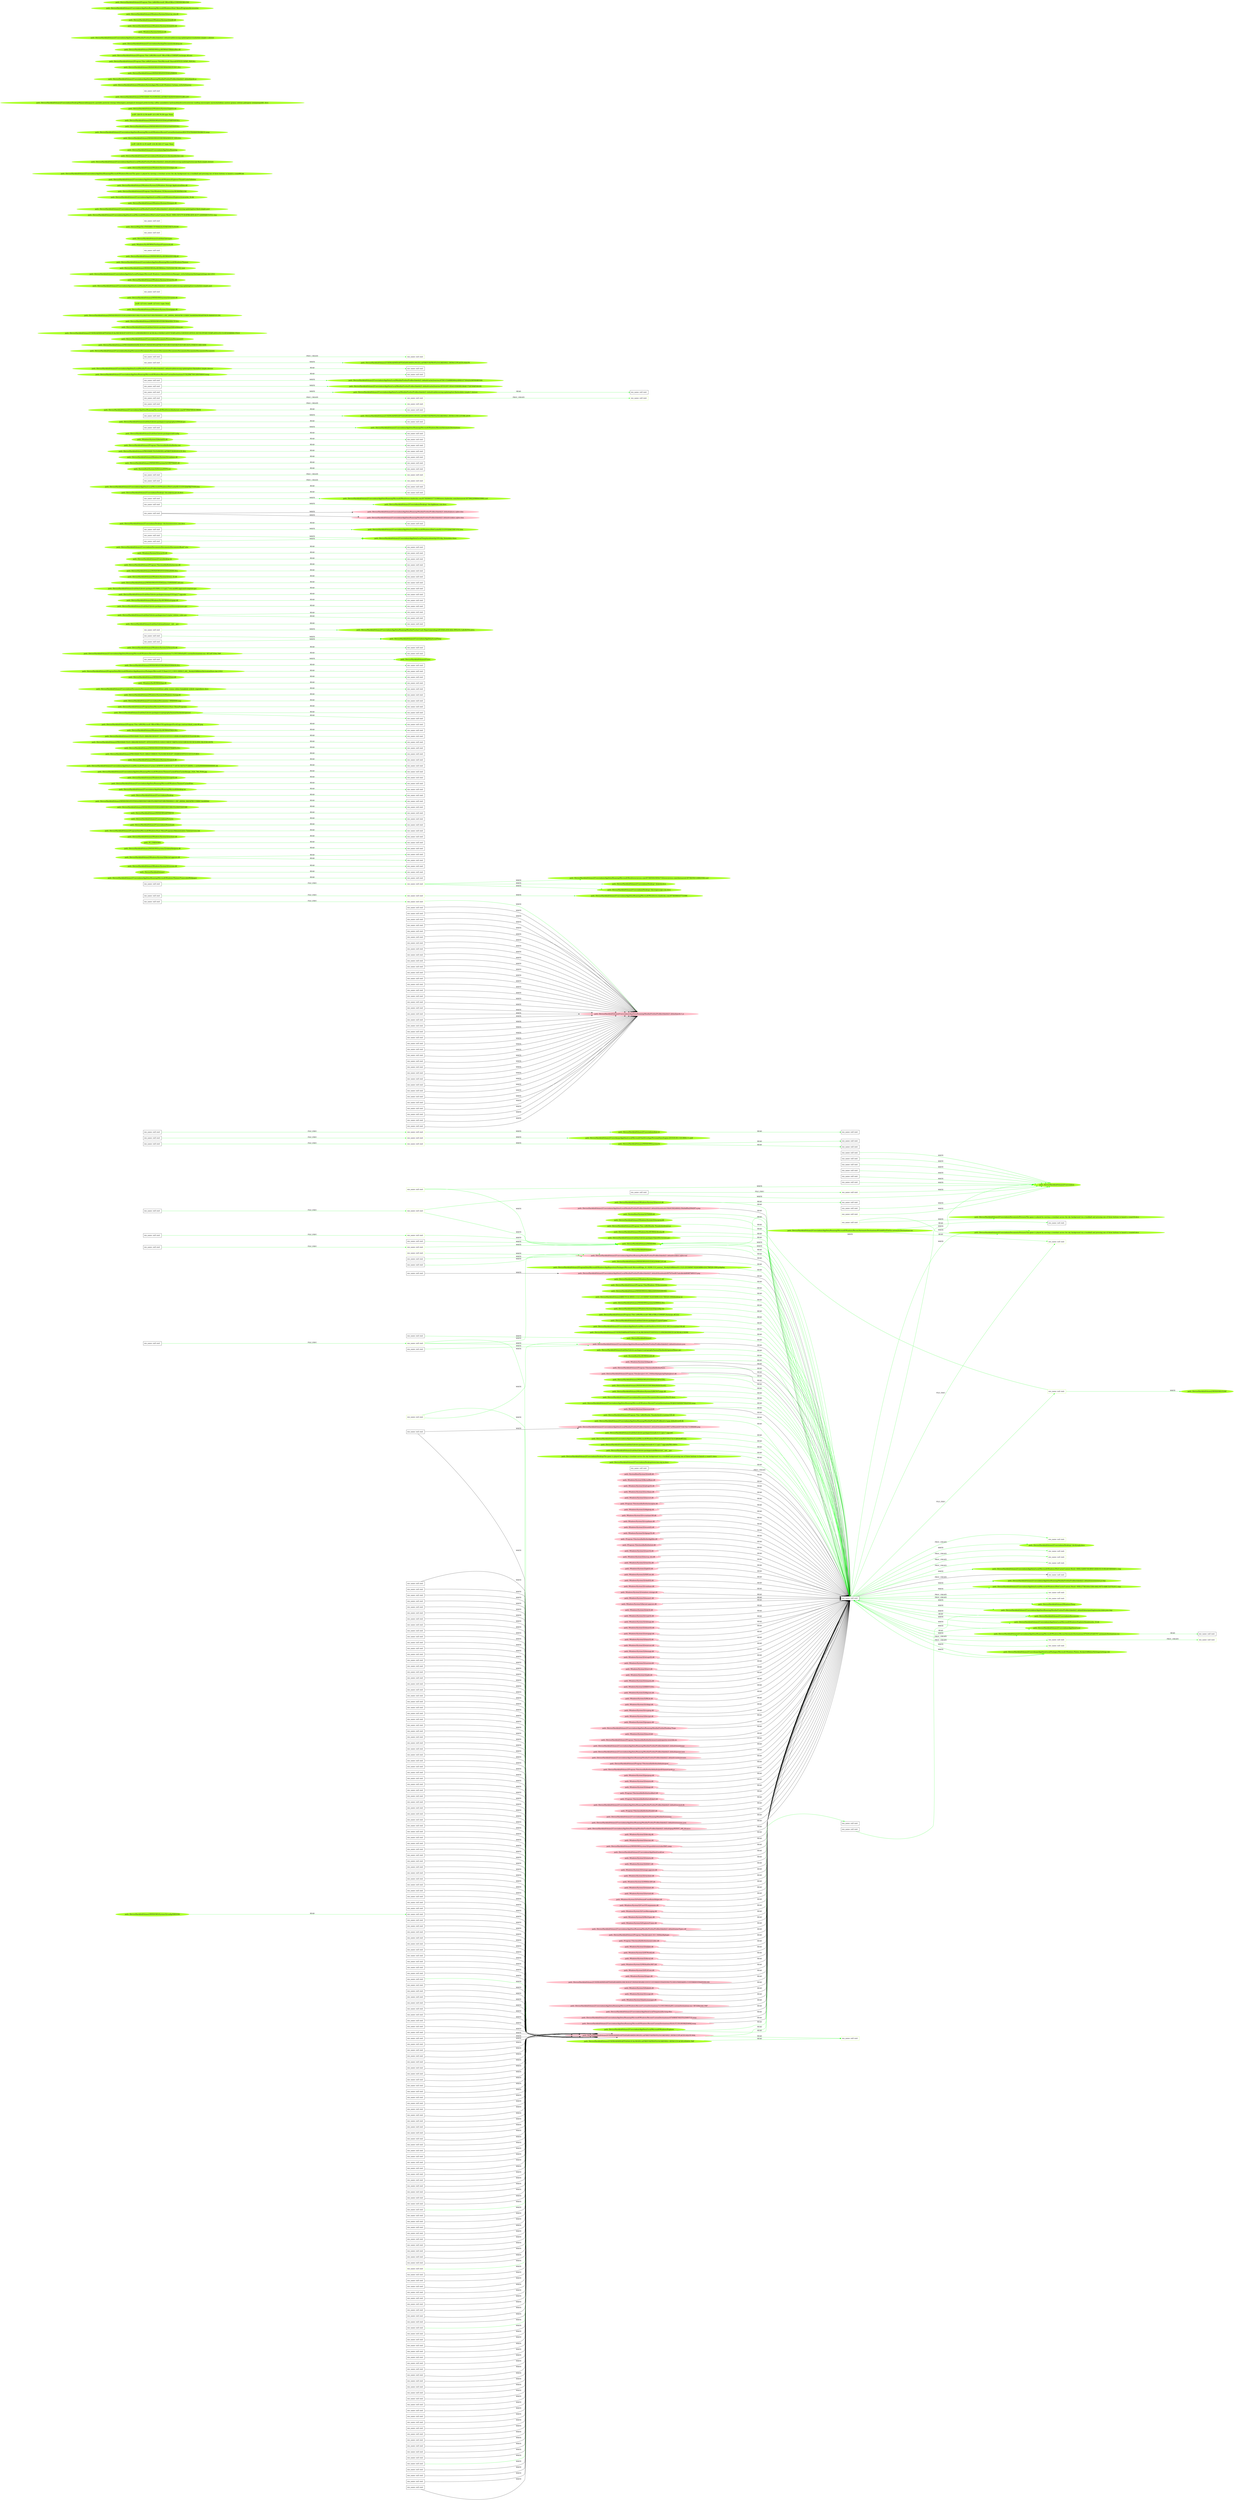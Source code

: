 digraph {
	rankdir=LR
	323 [label="exe_name: null cmd: " color=black shape=box style=solid]
	1161 [label="exe_name: null cmd: " color=greenyellow shape=box style=solid]
	323 -> 1161 [label=FILE_EXEC color=green]
	206 [label="exe_name: null cmd: " color=black shape=box style=solid]
	1166 [label="exe_name: null cmd: " color=greenyellow shape=box style=solid]
	206 -> 1166 [label=FILE_EXEC color=green]
	220 [label="exe_name: null cmd: " color=black shape=box style=solid]
	1175 [label="exe_name: null cmd: " color=greenyellow shape=box style=solid]
	220 -> 1175 [label=FILE_EXEC color=green]
	106 [label="exe_name: null cmd: " color=black shape=box style=solid]
	1184 [label="exe_name: null cmd: " color=greenyellow shape=box style=solid]
	106 -> 1184 [label=FILE_EXEC color=green]
	28 [label="exe_name: null cmd: " color=black shape=box style=solid]
	1209 [label="exe_name: null cmd: " color=greenyellow shape=box style=solid]
	28 -> 1209 [label=FILE_EXEC color=green]
	29 [label="exe_name: null cmd: " color=black shape=box style=solid]
	1211 [label="exe_name: null cmd: " color=greenyellow shape=box style=solid]
	29 -> 1211 [label=FILE_EXEC color=green]
	143 [label="exe_name: null cmd: " color=black shape=box style=solid]
	1224 [label="exe_name: null cmd: " color=greenyellow shape=box style=solid]
	143 -> 1224 [label=FILE_EXEC color=green]
	266 [label="exe_name: null cmd: " color=black shape=box style=solid]
	1229 [label="exe_name: null cmd: " color=greenyellow shape=box style=solid]
	266 -> 1229 [label=FILE_EXEC color=green]
	65 [label="exe_name: null cmd: " color=black shape=box style=solid]
	1257 [label="exe_name: null cmd: " color=greenyellow shape=box style=solid]
	65 -> 1257 [label=FILE_EXEC color=green]
	177 [label="exe_name: null cmd: " color=black shape=box style=solid]
	1267 [label="exe_name: null cmd: " color=greenyellow shape=box style=solid]
	177 -> 1267 [label=FILE_EXEC color=green]
	94 [label="exe_name: null cmd: " color=black shape=box style=solid]
	1283 [label="exe_name: null cmd: " color=greenyellow shape=box style=solid]
	94 -> 1283 [label=FILE_EXEC color=green]
	0 [label="exe_name: null cmd: " color=black shape=box style=solid]
	1333 [label="exe_name: null cmd: " color=greenyellow shape=box style=solid]
	0 -> 1333 [label=FILE_EXEC color=green]
	0 [label="exe_name: null cmd: " color=black shape=box style=solid]
	1340 [label="exe_name: null cmd: " color=greenyellow shape=box style=solid]
	0 -> 1340 [label=FILE_EXEC color=green]
	1215 [label="path: /Device/HarddiskVolume2/Users/admin/AppData/Roaming/Microsoft/Windows/Themes/TranscodedWallpaper" color=greenyellow shape=oval style=filled]
	372 [label="exe_name: null cmd: " color=black shape=box style=solid]
	1215 -> 372 [label=READ color=green]
	1192 [label="path: /Device/HarddiskVolume1" color=greenyellow shape=oval style=filled]
	357 [label="exe_name: null cmd: " color=black shape=box style=solid]
	1192 -> 357 [label=READ color=green]
	1302 [label="path: /Device/HarddiskVolume4" color=greenyellow shape=oval style=filled]
	0 [label="exe_name: null cmd: " color=black shape=box style=solid]
	1302 -> 0 [label=READ color=green]
	1167 [label="path: /Device/HarddiskVolume2/WINDOWS/system32" color=greenyellow shape=oval style=filled]
	119 [label="exe_name: null cmd: " color=black shape=box style=solid]
	1167 -> 119 [label=READ color=green]
	1174 [label="path: /Device/HarddiskVolume2/Windows/System32/msvcrt.dll" color=greenyellow shape=oval style=filled]
	0 [label="exe_name: null cmd: " color=black shape=box style=solid]
	1174 -> 0 [label=READ color=green]
	1174 [label="path: /Device/HarddiskVolume2/Windows/System32/msvcrt.dll" color=greenyellow shape=oval style=filled]
	218 [label="exe_name: null cmd: " color=black shape=box style=solid]
	1174 -> 218 [label=READ color=green]
	1245 [label="path: /Device/HarddiskVolume2/Windows/System32/version.dll" color=greenyellow shape=oval style=filled]
	56 [label="exe_name: null cmd: " color=black shape=box style=solid]
	1245 -> 56 [label=READ color=green]
	1158 [label="path: /Device/HarddiskVolume2/Windows/System32/kernel.appcore.dll" color=greenyellow shape=oval style=filled]
	24 [label="exe_name: null cmd: " color=black shape=box style=solid]
	1158 -> 24 [label=READ color=green]
	1237 [label="path: /Device/HarddiskVolume2/WINDOWS/system32/wbem/fastprox.dll" color=greenyellow shape=oval style=filled]
	272 [label="exe_name: null cmd: " color=black shape=box style=solid]
	1237 -> 272 [label=READ color=green]
	1299 [label="path: /Device/HarddiskVolume2/WINDOWS/SYSTEM32/WMICLNT.dll" color=greenyellow shape=oval style=filled]
	0 [label="exe_name: null cmd: " color=black shape=box style=solid]
	1299 -> 0 [label=READ color=green]
	1312 [label="path: /Device/HarddiskVolume2/ProgramData/Microsoft/Windows/AppRepository/Packages/Microsoft.MicrosoftEdge_41.16299.15.0_neutral__8wekyb3d8bbwe/S-1-5-21-231540947-922634896-4161786520-1004.pckgdep" color=greenyellow shape=oval style=filled]
	0 [label="exe_name: null cmd: " color=black shape=box style=solid]
	1312 -> 0 [label=READ color=green]
	1195 [label="path: /FI_UNKNOWN" color=greenyellow shape=oval style=filled]
	18 [label="exe_name: null cmd: " color=black shape=box style=solid]
	1195 -> 18 [label=READ color=green]
	1054 [label="path: /Device/HarddiskVolume2" color=greenyellow shape=oval style=filled]
	0 [label="exe_name: null cmd: " color=black shape=box style=solid]
	1054 -> 0 [label=READ color=green]
	1294 [label="path: /Device/HarddiskVolume2/Windows/System32/msasn1.dll" color=greenyellow shape=oval style=filled]
	0 [label="exe_name: null cmd: " color=black shape=box style=solid]
	1294 -> 0 [label=READ color=green]
	1031 [label="path: /Device/HarddiskVolume2/Windows/System32/sechost.dll" color=greenyellow shape=oval style=filled]
	34 [label="exe_name: null cmd: " color=black shape=box style=solid]
	1031 -> 34 [label=READ color=green]
	1180 [label="path: /Device/HarddiskVolume2/ProgramData/Microsoft/Windows/Start Menu/Programs/Administrative Tools/services.lnk" color=greenyellow shape=oval style=filled]
	464 [label="exe_name: null cmd: " color=black shape=box style=solid]
	1180 -> 464 [label=READ color=green]
	1157 [label="path: /Device/HarddiskVolume2/Users/admin/AppData/Local/Microsoft/Windows/Explorer" color=greenyellow shape=oval style=filled]
	316 [label="exe_name: null cmd: " color=black shape=box style=solid]
	1157 -> 316 [label=READ color=green]
	1167 [label="path: /Device/HarddiskVolume2/WINDOWS/system32" color=greenyellow shape=oval style=filled]
	194 [label="exe_name: null cmd: " color=black shape=box style=solid]
	1167 -> 194 [label=READ color=green]
	1160 [label="path: /Device/HarddiskVolume2/Users/admin/AppData/Roaming/Microsoft/Windows/Recent/AutomaticDestinations/f01b4d95cf55d32a.automaticDestinations-ms" color=greenyellow shape=oval style=filled]
	441 [label="exe_name: null cmd: " color=black shape=box style=solid]
	1160 -> 441 [label=READ color=green]
	1271 [label="path: /Device/HarddiskVolume2/Users/admin/Downloads" color=greenyellow shape=oval style=filled]
	75 [label="exe_name: null cmd: " color=black shape=box style=solid]
	1271 -> 75 [label=READ color=green]
	1354 [label="path: /Device/HarddiskVolume2/Program Files/Windows NT/Accessories" color=greenyellow shape=oval style=filled]
	0 [label="exe_name: null cmd: " color=black shape=box style=solid]
	1354 -> 0 [label=READ color=green]
	1030 [label="path: /Device/HarddiskVolume2/Users/admin/Documents" color=greenyellow shape=oval style=filled]
	0 [label="exe_name: null cmd: " color=black shape=box style=solid]
	1030 -> 0 [label=READ color=green]
	1190 [label="path: /Device/HarddiskVolume2/Users/admin/Pictures" color=greenyellow shape=oval style=filled]
	355 [label="exe_name: null cmd: " color=black shape=box style=solid]
	1190 -> 355 [label=READ color=green]
	1062 [label="path: /Device/HarddiskVolume2/WINDOWS" color=greenyellow shape=oval style=filled]
	0 [label="exe_name: null cmd: " color=black shape=box style=solid]
	1062 -> 0 [label=READ color=green]
	1087 [label="path: /Device/HarddiskVolume2/WINDOWS/GLOBALIZATION/SORTING" color=greenyellow shape=oval style=filled]
	0 [label="exe_name: null cmd: " color=black shape=box style=solid]
	1087 -> 0 [label=READ color=green]
	1242 [label="path: /Device/HarddiskVolume2/WINDOWS/APPPATCH" color=greenyellow shape=oval style=filled]
	50 [label="exe_name: null cmd: " color=black shape=box style=solid]
	1242 -> 50 [label=READ color=green]
	1205 [label="path: /Device/HarddiskVolume2/WINDOWS/SYSTEM32/DRIVERSTORE/FILEREPOSITORY" color=greenyellow shape=oval style=filled]
	129 [label="exe_name: null cmd: " color=black shape=box style=solid]
	1205 -> 129 [label=READ color=green]
	1165 [label="path: /Device/HarddiskVolume2/WINDOWS/SYSTEM32/DRIVERSTORE/FILEREPOSITORY/PRNMS011.INF_AMD64_98454FBCC35BDC3A/AMD64" color=greenyellow shape=oval style=filled]
	325 [label="exe_name: null cmd: " color=black shape=box style=solid]
	1165 -> 325 [label=READ color=green]
	1046 [label="path: /Device/HarddiskVolume2/Users/admin/Desktop" color=greenyellow shape=oval style=filled]
	311 [label="exe_name: null cmd: " color=black shape=box style=solid]
	1046 -> 311 [label=READ color=green]
	1157 [label="path: /Device/HarddiskVolume2/Users/admin/AppData/Local/Microsoft/Windows/Explorer" color=greenyellow shape=oval style=filled]
	0 [label="exe_name: null cmd: " color=black shape=box style=solid]
	1157 -> 0 [label=READ color=green]
	1310 [label="path: /Device/HarddiskVolume2/Users/admin/AppData/Local" color=greenyellow shape=oval style=filled]
	0 [label="exe_name: null cmd: " color=black shape=box style=solid]
	1310 -> 0 [label=READ color=green]
	1261 [label="path: /Device/HarddiskVolume2/Users/admin/AppData/Roaming/Microsoft/desktop.ini" color=greenyellow shape=oval style=filled]
	171 [label="exe_name: null cmd: " color=black shape=box style=solid]
	1261 -> 171 [label=READ color=green]
	1278 [label="path: /Device/HarddiskVolume2/Users/admin/AppData/Roaming/Microsoft/Windows/Themes/CachedFiles" color=greenyellow shape=oval style=filled]
	89 [label="exe_name: null cmd: " color=black shape=box style=solid]
	1278 -> 89 [label=READ color=green]
	1086 [label="path: /Device/HarddiskVolume2/Users/admin/AppData/Roaming/Microsoft/Windows/Recent/AutomaticDestinations/5f7b5f1e01b83767.automaticDestinations-ms" color=greenyellow shape=oval style=filled]
	283 [label="exe_name: null cmd: " color=black shape=box style=solid]
	1086 -> 283 [label=READ color=green]
	1155 [label="path: /Device/HarddiskVolume2/Windows/System32/crypt32.dll" color=greenyellow shape=oval style=filled]
	431 [label="exe_name: null cmd: " color=black shape=box style=solid]
	1155 -> 431 [label=READ color=green]
	1306 [label="path: /Device/HarddiskVolume2/$RECYCLE.BIN/S-1-5-21-231540947-922634896-4161786520-1004/desktop.ini" color=greenyellow shape=oval style=filled]
	0 [label="exe_name: null cmd: " color=black shape=box style=solid]
	1306 -> 0 [label=READ color=green]
	1272 [label="path: /Device/HarddiskVolume2/Users/admin/AppData/Roaming/Microsoft/Windows/Themes/CachedFiles/CachedImage_1024_768_POS4.jpg" color=greenyellow shape=oval style=filled]
	76 [label="exe_name: null cmd: " color=black shape=box style=solid]
	1272 -> 76 [label=READ color=green]
	1328 [label="path: /Device/HarddiskVolume2/WINDOWS/system32/IMM32.DLL" color=greenyellow shape=oval style=filled]
	0 [label="exe_name: null cmd: " color=black shape=box style=solid]
	1328 -> 0 [label=READ color=green]
	1183 [label="path: /Device/HarddiskVolume2/Users/admin/AppData/Local/Microsoft/Windows/Caches/{AFBF9F1A-8EE8-4C77-AF34-C647E37CA0D9}.1.ver0x0000000000000005.db" color=greenyellow shape=oval style=filled]
	226 [label="exe_name: null cmd: " color=black shape=box style=solid]
	1183 -> 226 [label=READ color=green]
	0 [label="exe_name: null cmd: " color=black shape=box style=solid]
	1336 [label="exe_name: null cmd: " color=greenyellow shape=box style=solid]
	0 -> 1336 [label=PROC_CREATE color=green]
	1336 [label="exe_name: null cmd: " color=greenyellow shape=box style=solid]
	1337 [label="exe_name: null cmd: " color=greenyellow shape=box style=solid]
	1336 -> 1337 [label=PROC_CREATE color=green]
	1259 [label="path: /Device/HarddiskVolume2/Windows/System32/samcli.dll" color=greenyellow shape=oval style=filled]
	67 [label="exe_name: null cmd: " color=black shape=box style=solid]
	1259 -> 67 [label=READ color=green]
	1253 [label="path: /Device/HarddiskVolume2/PROGRAM FILES (X86)/COMMON FILES/MICROSOFT SHARED/OFFICE15/CULTURES" color=greenyellow shape=oval style=filled]
	288 [label="exe_name: null cmd: " color=black shape=box style=solid]
	1253 -> 288 [label=READ color=green]
	1236 [label="path: /Device/HarddiskVolume2/WINDOWS/SYSWOW64/NTMARTA.DLL" color=greenyellow shape=oval style=filled]
	390 [label="exe_name: null cmd: " color=black shape=box style=solid]
	1236 -> 390 [label=READ color=green]
	1150 [label="path: /Device/HarddiskVolume2/PROGRAM FILES (X86)/MICROSOFT OFFICE/OFFICE15/DOCUMENT PARTS/1033/15/BUILT-IN BUILDING BLOCKS.DOTX" color=greenyellow shape=oval style=filled]
	507 [label="exe_name: null cmd: " color=black shape=box style=solid]
	1150 -> 507 [label=READ color=green]
	1254 [label="path: /Device/HarddiskVolume2/PROGRAM FILES (X86)/MICROSOFT OFFICE/OFFICE15/BIBLIOGRAPHY/STYLE/GB.XSL" color=greenyellow shape=oval style=filled]
	168 [label="exe_name: null cmd: " color=black shape=box style=solid]
	1254 -> 168 [label=READ color=green]
	1231 [label="path: /Device/HarddiskVolume2/Windows/SysWOW64/FM20.DLL" color=greenyellow shape=oval style=filled]
	146 [label="exe_name: null cmd: " color=black shape=box style=solid]
	1231 -> 146 [label=READ color=green]
	1314 [label="path: /Device/HarddiskVolume2/Windows/System32/ipconfig.exe" color=greenyellow shape=oval style=filled]
	0 [label="exe_name: null cmd: " color=black shape=box style=solid]
	1314 -> 0 [label=READ color=green]
	1260 [label="path: /Device/HarddiskVolume2/Program Files (x86)/Microsoft Office/Office15/LogoImages/ExcelLogo.contrast-black_scale-80.png" color=greenyellow shape=oval style=filled]
	170 [label="exe_name: null cmd: " color=black shape=box style=solid]
	1260 -> 170 [label=READ color=green]
	1355 [label="path: /Device/HarddiskVolume2/Program Files (x86)/Microsoft Office/Office15/MSIPC/he/msipc.dll.mui" color=greenyellow shape=oval style=filled]
	0 [label="exe_name: null cmd: " color=black shape=box style=solid]
	1355 -> 0 [label=READ color=green]
	1309 [label="path: /Device/HarddiskVolume2/salt/bin/Lib/site-packages/Crypto/Cipher" color=greenyellow shape=oval style=filled]
	0 [label="exe_name: null cmd: " color=black shape=box style=solid]
	1309 -> 0 [label=READ color=green]
	1181 [label="path: /Device/HarddiskVolume2/salt/bin/Lib/site-packages/cryptography/hazmat/backends/openssl" color=greenyellow shape=oval style=filled]
	92 [label="exe_name: null cmd: " color=black shape=box style=solid]
	1181 -> 92 [label=READ color=green]
	1181 [label="path: /Device/HarddiskVolume2/salt/bin/Lib/site-packages/cryptography/hazmat/backends/openssl" color=greenyellow shape=oval style=filled]
	344 [label="exe_name: null cmd: " color=black shape=box style=solid]
	1181 -> 344 [label=READ color=green]
	1208 [label="path: /Device/HarddiskVolume2/ProgramData/Microsoft/Windows/Start Menu/Programs" color=greenyellow shape=oval style=filled]
	26 [label="exe_name: null cmd: " color=black shape=box style=solid]
	1208 -> 26 [label=READ color=green]
	1177 [label="path: /Device/HarddiskVolume2/Users/admin/Documents/~WRD0000.tmp" color=greenyellow shape=oval style=filled]
	100 [label="exe_name: null cmd: " color=black shape=box style=solid]
	1177 -> 100 [label=READ color=green]
	0 [label="exe_name: null cmd: " color=black shape=box style=solid]
	1360 [label="exe_name: null cmd: " color=greenyellow shape=box style=solid]
	0 -> 1360 [label=PROC_CREATE color=green]
	428 [label="exe_name: null cmd: " color=black shape=box style=solid]
	593 [label="path: /Device/HarddiskVolume2/Users/admin/AppData/Roaming/Mozilla/Firefox/Profiles/lxkehh21.default/prefs-1.js" color=pink shape=oval style=filled]
	428 -> 593 [label=WRITE color=black]
	1173 [label="path: /Device/HarddiskVolume2/Windows/System32/Windows.Energy.dll" color=greenyellow shape=oval style=filled]
	456 [label="exe_name: null cmd: " color=black shape=box style=solid]
	1173 -> 456 [label=READ color=green]
	1311 [label="path: /Device/HarddiskVolume2/Users/admin/AppData/Local/Microsoft/OneDrive/19.012.0121.0011/vcruntime140.dll" color=greenyellow shape=oval style=filled]
	0 [label="exe_name: null cmd: " color=black shape=box style=solid]
	1311 -> 0 [label=READ color=green]
	1327 [label="path: /Device/HarddiskVolume2/USERS/DARPA/APPDATA/LOCAL/MICROSOFT/OFFICE/15.0/WEBSERVICECACHE/ALLUSERS" color=greenyellow shape=oval style=filled]
	0 [label="exe_name: null cmd: " color=black shape=box style=solid]
	1327 -> 0 [label=READ color=green]
	387 [label="exe_name: null cmd: " color=black shape=box style=solid]
	593 [label="path: /Device/HarddiskVolume2/Users/admin/AppData/Roaming/Mozilla/Firefox/Profiles/lxkehh21.default/prefs-1.js" color=pink shape=oval style=filled]
	387 -> 593 [label=WRITE color=black]
	366 [label="exe_name: null cmd: " color=black shape=box style=solid]
	593 [label="path: /Device/HarddiskVolume2/Users/admin/AppData/Roaming/Mozilla/Firefox/Profiles/lxkehh21.default/prefs-1.js" color=pink shape=oval style=filled]
	366 -> 593 [label=WRITE color=black]
	453 [label="exe_name: null cmd: " color=black shape=box style=solid]
	593 [label="path: /Device/HarddiskVolume2/Users/admin/AppData/Roaming/Mozilla/Firefox/Profiles/lxkehh21.default/prefs-1.js" color=pink shape=oval style=filled]
	453 -> 593 [label=WRITE color=black]
	513 [label="exe_name: null cmd: " color=black shape=box style=solid]
	593 [label="path: /Device/HarddiskVolume2/Users/admin/AppData/Roaming/Mozilla/Firefox/Profiles/lxkehh21.default/prefs-1.js" color=pink shape=oval style=filled]
	513 -> 593 [label=WRITE color=black]
	250 [label="exe_name: null cmd: " color=black shape=box style=solid]
	1062 [label="path: /Device/HarddiskVolume2/WINDOWS" color=greenyellow shape=oval style=filled]
	250 -> 1062 [label=WRITE color=green]
	1168 [label="path: /Device/HarddiskVolume2/Users/admin/Documents/Documents/Disbowelsdithion gleby wonna subiya bumpkinly orderly ungoodness.docx" color=greenyellow shape=oval style=filled]
	328 [label="exe_name: null cmd: " color=black shape=box style=solid]
	1168 -> 328 [label=READ color=green]
	229 [label="exe_name: null cmd: " color=black shape=box style=solid]
	665 [label="path: /Device/HarddiskVolume2/USERS/ADMIN/APPDATA/ROAMING/MOZILLA/FIREFOX/PROFILES/LXKEHH21.DEFAULT/PLACES.SQLITE-WAL" color=pink shape=oval style=filled]
	229 -> 665 [label=WRITE color=black]
	468 [label="exe_name: null cmd: " color=black shape=box style=solid]
	593 [label="path: /Device/HarddiskVolume2/Users/admin/AppData/Roaming/Mozilla/Firefox/Profiles/lxkehh21.default/prefs-1.js" color=pink shape=oval style=filled]
	468 -> 593 [label=WRITE color=black]
	128 [label="exe_name: null cmd: " color=black shape=box style=solid]
	665 [label="path: /Device/HarddiskVolume2/USERS/ADMIN/APPDATA/ROAMING/MOZILLA/FIREFOX/PROFILES/LXKEHH21.DEFAULT/PLACES.SQLITE-WAL" color=pink shape=oval style=filled]
	128 -> 665 [label=WRITE color=black]
	136 [label="exe_name: null cmd: " color=black shape=box style=solid]
	543 [label="path: /Device/HarddiskVolume2/Users/admin/AppData/Roaming/Mozilla/Firefox/Profiles/lxkehh21.default/cookies.sqlite-wal" color=pink shape=oval style=filled]
	136 -> 543 [label=WRITE color=green]
	330 [label="exe_name: null cmd: " color=black shape=box style=solid]
	593 [label="path: /Device/HarddiskVolume2/Users/admin/AppData/Roaming/Mozilla/Firefox/Profiles/lxkehh21.default/prefs-1.js" color=pink shape=oval style=filled]
	330 -> 593 [label=WRITE color=black]
	1075 [label="exe_name: null cmd: " color=greenyellow shape=box style=solid]
	543 [label="path: /Device/HarddiskVolume2/Users/admin/AppData/Roaming/Mozilla/Firefox/Profiles/lxkehh21.default/cookies.sqlite-wal" color=pink shape=oval style=filled]
	1075 -> 543 [label=WRITE color=green]
	364 [label="exe_name: null cmd: " color=black shape=box style=solid]
	593 [label="path: /Device/HarddiskVolume2/Users/admin/AppData/Roaming/Mozilla/Firefox/Profiles/lxkehh21.default/prefs-1.js" color=pink shape=oval style=filled]
	364 -> 593 [label=WRITE color=black]
	276 [label="exe_name: null cmd: " color=black shape=box style=solid]
	665 [label="path: /Device/HarddiskVolume2/USERS/ADMIN/APPDATA/ROAMING/MOZILLA/FIREFOX/PROFILES/LXKEHH21.DEFAULT/PLACES.SQLITE-WAL" color=pink shape=oval style=filled]
	276 -> 665 [label=WRITE color=black]
	524 [label="exe_name: null cmd: " color=black shape=box style=solid]
	593 [label="path: /Device/HarddiskVolume2/Users/admin/AppData/Roaming/Mozilla/Firefox/Profiles/lxkehh21.default/prefs-1.js" color=pink shape=oval style=filled]
	524 -> 593 [label=WRITE color=black]
	435 [label="exe_name: null cmd: " color=black shape=box style=solid]
	593 [label="path: /Device/HarddiskVolume2/Users/admin/AppData/Roaming/Mozilla/Firefox/Profiles/lxkehh21.default/prefs-1.js" color=pink shape=oval style=filled]
	435 -> 593 [label=WRITE color=black]
	99 [label="exe_name: null cmd: " color=black shape=box style=solid]
	665 [label="path: /Device/HarddiskVolume2/USERS/ADMIN/APPDATA/ROAMING/MOZILLA/FIREFOX/PROFILES/LXKEHH21.DEFAULT/PLACES.SQLITE-WAL" color=pink shape=oval style=filled]
	99 -> 665 [label=WRITE color=black]
	481 [label="exe_name: null cmd: " color=black shape=box style=solid]
	593 [label="path: /Device/HarddiskVolume2/Users/admin/AppData/Roaming/Mozilla/Firefox/Profiles/lxkehh21.default/prefs-1.js" color=pink shape=oval style=filled]
	481 -> 593 [label=WRITE color=black]
	201 [label="exe_name: null cmd: " color=black shape=box style=solid]
	665 [label="path: /Device/HarddiskVolume2/USERS/ADMIN/APPDATA/ROAMING/MOZILLA/FIREFOX/PROFILES/LXKEHH21.DEFAULT/PLACES.SQLITE-WAL" color=pink shape=oval style=filled]
	201 -> 665 [label=WRITE color=black]
	118 [label="exe_name: null cmd: " color=black shape=box style=solid]
	665 [label="path: /Device/HarddiskVolume2/USERS/ADMIN/APPDATA/ROAMING/MOZILLA/FIREFOX/PROFILES/LXKEHH21.DEFAULT/PLACES.SQLITE-WAL" color=pink shape=oval style=filled]
	118 -> 665 [label=WRITE color=black]
	153 [label="exe_name: null cmd: " color=black shape=box style=solid]
	665 [label="path: /Device/HarddiskVolume2/USERS/ADMIN/APPDATA/ROAMING/MOZILLA/FIREFOX/PROFILES/LXKEHH21.DEFAULT/PLACES.SQLITE-WAL" color=pink shape=oval style=filled]
	153 -> 665 [label=WRITE color=black]
	522 [label="exe_name: null cmd: " color=black shape=box style=solid]
	593 [label="path: /Device/HarddiskVolume2/Users/admin/AppData/Roaming/Mozilla/Firefox/Profiles/lxkehh21.default/prefs-1.js" color=pink shape=oval style=filled]
	522 -> 593 [label=WRITE color=black]
	444 [label="exe_name: null cmd: " color=black shape=box style=solid]
	593 [label="path: /Device/HarddiskVolume2/Users/admin/AppData/Roaming/Mozilla/Firefox/Profiles/lxkehh21.default/prefs-1.js" color=pink shape=oval style=filled]
	444 -> 593 [label=WRITE color=black]
	1313 [label="path: /Device/HarddiskVolume2/salt/bin/Lib/site-packages/cryptography/hazmat/backends/openssl/hmac.pyc" color=greenyellow shape=oval style=filled]
	0 [label="exe_name: null cmd: " color=black shape=box style=solid]
	1313 -> 0 [label=READ color=green]
	0 [label="exe_name: null cmd: " color=black shape=box style=solid]
	1289 [label="path: /Device/HarddiskVolume2/Users/darpa/AppData/Local/Packages/Microsoft.Windows.Photos_8wekyb3d8bbwe/Settings/settings.dat" color=greenyellow shape=oval style=filled]
	0 -> 1289 [label=WRITE color=green]
	1349 [label="path: /SystemRoot/SysWOW64/ntdll.dll" color=greenyellow shape=oval style=filled]
	0 [label="exe_name: null cmd: " color=black shape=box style=solid]
	1349 -> 0 [label=READ color=green]
	1262 [label="path: /Windows/SysWOW64/dxgi.dll" color=greenyellow shape=oval style=filled]
	172 [label="exe_name: null cmd: " color=black shape=box style=solid]
	1262 -> 172 [label=READ color=green]
	367 [label="path: /Windows/System32/dxgi.dll" color=pink shape=oval style=filled]
	0 [label="exe_name: null cmd: " color=black shape=box style=solid]
	367 -> 0 [label=READ color=green]
	665 [label="path: /Device/HarddiskVolume2/USERS/ADMIN/APPDATA/ROAMING/MOZILLA/FIREFOX/PROFILES/LXKEHH21.DEFAULT/PLACES.SQLITE-WAL" color=pink shape=oval style=filled]
	0 [label="exe_name: null cmd: " color=black shape=box style=solid]
	665 -> 0 [label=READ color=green]
	97 [label="exe_name: null cmd: " color=black shape=box style=solid]
	665 [label="path: /Device/HarddiskVolume2/USERS/ADMIN/APPDATA/ROAMING/MOZILLA/FIREFOX/PROFILES/LXKEHH21.DEFAULT/PLACES.SQLITE-WAL" color=pink shape=oval style=filled]
	97 -> 665 [label=WRITE color=black]
	405 [label="exe_name: null cmd: " color=black shape=box style=solid]
	593 [label="path: /Device/HarddiskVolume2/Users/admin/AppData/Roaming/Mozilla/Firefox/Profiles/lxkehh21.default/prefs-1.js" color=pink shape=oval style=filled]
	405 -> 593 [label=WRITE color=black]
	334 [label="exe_name: null cmd: " color=black shape=box style=solid]
	665 [label="path: /Device/HarddiskVolume2/USERS/ADMIN/APPDATA/ROAMING/MOZILLA/FIREFOX/PROFILES/LXKEHH21.DEFAULT/PLACES.SQLITE-WAL" color=pink shape=oval style=filled]
	334 -> 665 [label=WRITE color=black]
	370 [label="exe_name: null cmd: " color=black shape=box style=solid]
	593 [label="path: /Device/HarddiskVolume2/Users/admin/AppData/Roaming/Mozilla/Firefox/Profiles/lxkehh21.default/prefs-1.js" color=pink shape=oval style=filled]
	370 -> 593 [label=WRITE color=black]
	1288 [label="path: /Device/HarddiskVolume2/WINDOWS/system32/wer.dll" color=greenyellow shape=oval style=filled]
	96 [label="exe_name: null cmd: " color=black shape=box style=solid]
	1288 -> 96 [label=READ color=green]
	563 [label="path: /Device/HarddiskVolume2/Program Files/mozilla/firefox/fonts" color=pink shape=oval style=filled]
	0 [label="exe_name: null cmd: " color=black shape=box style=solid]
	563 -> 0 [label=READ color=green]
	1224 [label="exe_name: null cmd: " color=greenyellow shape=box style=solid]
	553 [label="path: /Device/HarddiskVolume2/Users/admin/AppData/Roaming/Mozilla/Firefox/Profiles/lxkehh21.default/xulstore.json" color=pink shape=oval style=filled]
	1224 -> 553 [label=WRITE color=green]
	1224 [label="exe_name: null cmd: " color=greenyellow shape=box style=solid]
	543 [label="path: /Device/HarddiskVolume2/Users/admin/AppData/Roaming/Mozilla/Firefox/Profiles/lxkehh21.default/cookies.sqlite-wal" color=pink shape=oval style=filled]
	1224 -> 543 [label=WRITE color=green]
	399 [label="exe_name: null cmd: " color=black shape=box style=solid]
	593 [label="path: /Device/HarddiskVolume2/Users/admin/AppData/Roaming/Mozilla/Firefox/Profiles/lxkehh21.default/prefs-1.js" color=pink shape=oval style=filled]
	399 -> 593 [label=WRITE color=black]
	1224 [label="exe_name: null cmd: " color=greenyellow shape=box style=solid]
	665 [label="path: /Device/HarddiskVolume2/USERS/ADMIN/APPDATA/ROAMING/MOZILLA/FIREFOX/PROFILES/LXKEHH21.DEFAULT/PLACES.SQLITE-WAL" color=pink shape=oval style=filled]
	1224 -> 665 [label=WRITE color=green]
	415 [label="exe_name: null cmd: " color=black shape=box style=solid]
	593 [label="path: /Device/HarddiskVolume2/Users/admin/AppData/Roaming/Mozilla/Firefox/Profiles/lxkehh21.default/prefs-1.js" color=pink shape=oval style=filled]
	415 -> 593 [label=WRITE color=black]
	3 [label="exe_name: null cmd: " color=black shape=box style=solid]
	665 [label="path: /Device/HarddiskVolume2/USERS/ADMIN/APPDATA/ROAMING/MOZILLA/FIREFOX/PROFILES/LXKEHH21.DEFAULT/PLACES.SQLITE-WAL" color=pink shape=oval style=filled]
	3 -> 665 [label=WRITE color=black]
	504 [label="exe_name: null cmd: " color=black shape=box style=solid]
	593 [label="path: /Device/HarddiskVolume2/Users/admin/AppData/Roaming/Mozilla/Firefox/Profiles/lxkehh21.default/prefs-1.js" color=pink shape=oval style=filled]
	504 -> 593 [label=WRITE color=black]
	243 [label="exe_name: null cmd: " color=black shape=box style=solid]
	665 [label="path: /Device/HarddiskVolume2/USERS/ADMIN/APPDATA/ROAMING/MOZILLA/FIREFOX/PROFILES/LXKEHH21.DEFAULT/PLACES.SQLITE-WAL" color=pink shape=oval style=filled]
	243 -> 665 [label=WRITE color=black]
	183 [label="exe_name: null cmd: " color=black shape=box style=solid]
	665 [label="path: /Device/HarddiskVolume2/USERS/ADMIN/APPDATA/ROAMING/MOZILLA/FIREFOX/PROFILES/LXKEHH21.DEFAULT/PLACES.SQLITE-WAL" color=pink shape=oval style=filled]
	183 -> 665 [label=WRITE color=black]
	91 [label="exe_name: null cmd: " color=black shape=box style=solid]
	665 [label="path: /Device/HarddiskVolume2/USERS/ADMIN/APPDATA/ROAMING/MOZILLA/FIREFOX/PROFILES/LXKEHH21.DEFAULT/PLACES.SQLITE-WAL" color=pink shape=oval style=filled]
	91 -> 665 [label=WRITE color=black]
	109 [label="exe_name: null cmd: " color=black shape=box style=solid]
	665 [label="path: /Device/HarddiskVolume2/USERS/ADMIN/APPDATA/ROAMING/MOZILLA/FIREFOX/PROFILES/LXKEHH21.DEFAULT/PLACES.SQLITE-WAL" color=pink shape=oval style=filled]
	109 -> 665 [label=WRITE color=black]
	492 [label="exe_name: null cmd: " color=black shape=box style=solid]
	593 [label="path: /Device/HarddiskVolume2/Users/admin/AppData/Roaming/Mozilla/Firefox/Profiles/lxkehh21.default/prefs-1.js" color=pink shape=oval style=filled]
	492 -> 593 [label=WRITE color=black]
	74 [label="exe_name: null cmd: " color=black shape=box style=solid]
	665 [label="path: /Device/HarddiskVolume2/USERS/ADMIN/APPDATA/ROAMING/MOZILLA/FIREFOX/PROFILES/LXKEHH21.DEFAULT/PLACES.SQLITE-WAL" color=pink shape=oval style=filled]
	74 -> 665 [label=WRITE color=black]
	350 [label="exe_name: null cmd: " color=black shape=box style=solid]
	593 [label="path: /Device/HarddiskVolume2/Users/admin/AppData/Roaming/Mozilla/Firefox/Profiles/lxkehh21.default/prefs-1.js" color=pink shape=oval style=filled]
	350 -> 593 [label=WRITE color=black]
	569 [label="path: /Device/HarddiskVolume2/Program Files/Java/jre1.8.0_144/bin/dtplugin/npDeployJava1.dll" color=pink shape=oval style=filled]
	0 [label="exe_name: null cmd: " color=black shape=box style=solid]
	569 -> 0 [label=READ color=green]
	268 [label="exe_name: null cmd: " color=black shape=box style=solid]
	665 [label="path: /Device/HarddiskVolume2/USERS/ADMIN/APPDATA/ROAMING/MOZILLA/FIREFOX/PROFILES/LXKEHH21.DEFAULT/PLACES.SQLITE-WAL" color=pink shape=oval style=filled]
	268 -> 665 [label=WRITE color=black]
	227 [label="exe_name: null cmd: " color=black shape=box style=solid]
	665 [label="path: /Device/HarddiskVolume2/USERS/ADMIN/APPDATA/ROAMING/MOZILLA/FIREFOX/PROFILES/LXKEHH21.DEFAULT/PLACES.SQLITE-WAL" color=pink shape=oval style=filled]
	227 -> 665 [label=WRITE color=black]
	101 [label="exe_name: null cmd: " color=black shape=box style=solid]
	665 [label="path: /Device/HarddiskVolume2/USERS/ADMIN/APPDATA/ROAMING/MOZILLA/FIREFOX/PROFILES/LXKEHH21.DEFAULT/PLACES.SQLITE-WAL" color=pink shape=oval style=filled]
	101 -> 665 [label=WRITE color=black]
	161 [label="exe_name: null cmd: " color=black shape=box style=solid]
	1054 [label="path: /Device/HarddiskVolume2" color=greenyellow shape=oval style=filled]
	161 -> 1054 [label=WRITE color=green]
	43 [label="exe_name: null cmd: " color=black shape=box style=solid]
	665 [label="path: /Device/HarddiskVolume2/USERS/ADMIN/APPDATA/ROAMING/MOZILLA/FIREFOX/PROFILES/LXKEHH21.DEFAULT/PLACES.SQLITE-WAL" color=pink shape=oval style=filled]
	43 -> 665 [label=WRITE color=black]
	309 [label="exe_name: null cmd: " color=black shape=box style=solid]
	665 [label="path: /Device/HarddiskVolume2/USERS/ADMIN/APPDATA/ROAMING/MOZILLA/FIREFOX/PROFILES/LXKEHH21.DEFAULT/PLACES.SQLITE-WAL" color=pink shape=oval style=filled]
	309 -> 665 [label=WRITE color=black]
	1171 [label="path: /Device/HarddiskVolume2/ProgramData/Microsoft/Windows/AppRepository/Packages/Microsoft.UI.Xaml.2.0_2.1810.18004.0_x64__8wekyb3d8bbwe/ActivationStore.dat.LOG2" color=greenyellow shape=oval style=filled]
	332 [label="exe_name: null cmd: " color=black shape=box style=solid]
	1171 -> 332 [label=READ color=green]
	230 [label="exe_name: null cmd: " color=black shape=box style=solid]
	665 [label="path: /Device/HarddiskVolume2/USERS/ADMIN/APPDATA/ROAMING/MOZILLA/FIREFOX/PROFILES/LXKEHH21.DEFAULT/PLACES.SQLITE-WAL" color=pink shape=oval style=filled]
	230 -> 665 [label=WRITE color=black]
	1161 [label="exe_name: null cmd: " color=greenyellow shape=box style=solid]
	1061 [label="path: /Device/HarddiskVolume2/Users/admin" color=greenyellow shape=oval style=filled]
	1161 -> 1061 [label=WRITE color=green]
	103 [label="exe_name: null cmd: " color=black shape=box style=solid]
	665 [label="path: /Device/HarddiskVolume2/USERS/ADMIN/APPDATA/ROAMING/MOZILLA/FIREFOX/PROFILES/LXKEHH21.DEFAULT/PLACES.SQLITE-WAL" color=pink shape=oval style=filled]
	103 -> 665 [label=WRITE color=black]
	166 [label="exe_name: null cmd: " color=black shape=box style=solid]
	665 [label="path: /Device/HarddiskVolume2/USERS/ADMIN/APPDATA/ROAMING/MOZILLA/FIREFOX/PROFILES/LXKEHH21.DEFAULT/PLACES.SQLITE-WAL" color=pink shape=oval style=filled]
	166 -> 665 [label=WRITE color=black]
	1326 [label="path: /Device/HarddiskVolume2/WINDOWS/SYSTEM32/USP10.DLL" color=greenyellow shape=oval style=filled]
	0 [label="exe_name: null cmd: " color=black shape=box style=solid]
	1326 -> 0 [label=READ color=green]
	186 [label="exe_name: null cmd: " color=black shape=box style=solid]
	665 [label="path: /Device/HarddiskVolume2/USERS/ADMIN/APPDATA/ROAMING/MOZILLA/FIREFOX/PROFILES/LXKEHH21.DEFAULT/PLACES.SQLITE-WAL" color=pink shape=oval style=filled]
	186 -> 665 [label=WRITE color=black]
	62 [label="exe_name: null cmd: " color=black shape=box style=solid]
	665 [label="path: /Device/HarddiskVolume2/USERS/ADMIN/APPDATA/ROAMING/MOZILLA/FIREFOX/PROFILES/LXKEHH21.DEFAULT/PLACES.SQLITE-WAL" color=pink shape=oval style=filled]
	62 -> 665 [label=WRITE color=black]
	225 [label="exe_name: null cmd: " color=black shape=box style=solid]
	665 [label="path: /Device/HarddiskVolume2/USERS/ADMIN/APPDATA/ROAMING/MOZILLA/FIREFOX/PROFILES/LXKEHH21.DEFAULT/PLACES.SQLITE-WAL" color=pink shape=oval style=filled]
	225 -> 665 [label=WRITE color=black]
	0 [label="exe_name: null cmd: " color=black shape=box style=solid]
	1289 [label="path: /Device/HarddiskVolume2/Users/darpa/AppData/Local/Packages/Microsoft.Windows.Photos_8wekyb3d8bbwe/Settings/settings.dat" color=greenyellow shape=oval style=filled]
	0 -> 1289 [label=WRITE color=green]
	1323 [label="path: /Device/HarddiskVolume2/WINDOWS/SYSWOW64/WINSTA.DLL" color=greenyellow shape=oval style=filled]
	0 [label="exe_name: null cmd: " color=black shape=box style=solid]
	1323 -> 0 [label=READ color=green]
	1178 [label="path: /Device/HarddiskVolume2/WINDOWS/SYSWOW64/VERSION.DLL" color=greenyellow shape=oval style=filled]
	342 [label="exe_name: null cmd: " color=black shape=box style=solid]
	1178 -> 342 [label=READ color=green]
	134 [label="exe_name: null cmd: " color=black shape=box style=solid]
	665 [label="path: /Device/HarddiskVolume2/USERS/ADMIN/APPDATA/ROAMING/MOZILLA/FIREFOX/PROFILES/LXKEHH21.DEFAULT/PLACES.SQLITE-WAL" color=pink shape=oval style=filled]
	134 -> 665 [label=WRITE color=black]
	84 [label="exe_name: null cmd: " color=black shape=box style=solid]
	665 [label="path: /Device/HarddiskVolume2/USERS/ADMIN/APPDATA/ROAMING/MOZILLA/FIREFOX/PROFILES/LXKEHH21.DEFAULT/PLACES.SQLITE-WAL" color=pink shape=oval style=filled]
	84 -> 665 [label=WRITE color=black]
	303 [label="exe_name: null cmd: " color=black shape=box style=solid]
	665 [label="path: /Device/HarddiskVolume2/USERS/ADMIN/APPDATA/ROAMING/MOZILLA/FIREFOX/PROFILES/LXKEHH21.DEFAULT/PLACES.SQLITE-WAL" color=pink shape=oval style=filled]
	303 -> 665 [label=WRITE color=black]
	1158 [label="path: /Device/HarddiskVolume2/Windows/System32/kernel.appcore.dll" color=greenyellow shape=oval style=filled]
	439 [label="exe_name: null cmd: " color=black shape=box style=solid]
	1158 -> 439 [label=READ color=green]
	1319 [label="path: /Device/HarddiskVolume2/Windows/System32/BCP47Langs.dll" color=greenyellow shape=oval style=filled]
	0 [label="exe_name: null cmd: " color=black shape=box style=solid]
	1319 -> 0 [label=READ color=green]
	72 [label="exe_name: null cmd: " color=black shape=box style=solid]
	665 [label="path: /Device/HarddiskVolume2/USERS/ADMIN/APPDATA/ROAMING/MOZILLA/FIREFOX/PROFILES/LXKEHH21.DEFAULT/PLACES.SQLITE-WAL" color=pink shape=oval style=filled]
	72 -> 665 [label=WRITE color=black]
	213 [label="exe_name: null cmd: " color=black shape=box style=solid]
	1032 [label="path: /Device/HarddiskVolume2/Users" color=greenyellow shape=oval style=filled]
	213 -> 1032 [label=WRITE color=green]
	10 [label="exe_name: null cmd: " color=black shape=box style=solid]
	665 [label="path: /Device/HarddiskVolume2/USERS/ADMIN/APPDATA/ROAMING/MOZILLA/FIREFOX/PROFILES/LXKEHH21.DEFAULT/PLACES.SQLITE-WAL" color=pink shape=oval style=filled]
	10 -> 665 [label=WRITE color=black]
	102 [label="exe_name: null cmd: " color=black shape=box style=solid]
	665 [label="path: /Device/HarddiskVolume2/USERS/ADMIN/APPDATA/ROAMING/MOZILLA/FIREFOX/PROFILES/LXKEHH21.DEFAULT/PLACES.SQLITE-WAL" color=pink shape=oval style=filled]
	102 -> 665 [label=WRITE color=black]
	1263 [label="path: /Device/HarddiskVolume2/Users/admin/AppData/Roaming/Microsoft/Windows/Recent/CustomDestinations/7e10931f60e0ad93.customDestinations-ms~RF1e87350d.TMP" color=greenyellow shape=oval style=filled]
	294 [label="exe_name: null cmd: " color=black shape=box style=solid]
	1263 -> 294 [label=READ color=green]
	36 [label="exe_name: null cmd: " color=black shape=box style=solid]
	665 [label="path: /Device/HarddiskVolume2/USERS/ADMIN/APPDATA/ROAMING/MOZILLA/FIREFOX/PROFILES/LXKEHH21.DEFAULT/PLACES.SQLITE-WAL" color=pink shape=oval style=filled]
	36 -> 665 [label=WRITE color=black]
	14 [label="exe_name: null cmd: " color=black shape=box style=solid]
	665 [label="path: /Device/HarddiskVolume2/USERS/ADMIN/APPDATA/ROAMING/MOZILLA/FIREFOX/PROFILES/LXKEHH21.DEFAULT/PLACES.SQLITE-WAL" color=pink shape=oval style=filled]
	14 -> 665 [label=WRITE color=black]
	32 [label="exe_name: null cmd: " color=black shape=box style=solid]
	665 [label="path: /Device/HarddiskVolume2/USERS/ADMIN/APPDATA/ROAMING/MOZILLA/FIREFOX/PROFILES/LXKEHH21.DEFAULT/PLACES.SQLITE-WAL" color=pink shape=oval style=filled]
	32 -> 665 [label=WRITE color=black]
	48 [label="exe_name: null cmd: " color=black shape=box style=solid]
	665 [label="path: /Device/HarddiskVolume2/USERS/ADMIN/APPDATA/ROAMING/MOZILLA/FIREFOX/PROFILES/LXKEHH21.DEFAULT/PLACES.SQLITE-WAL" color=pink shape=oval style=filled]
	48 -> 665 [label=WRITE color=black]
	1320 [label="path: /Device/HarddiskVolume2/Users/admin/Documents/Documents/Documents/Doc55.docx" color=greenyellow shape=oval style=filled]
	0 [label="exe_name: null cmd: " color=black shape=box style=solid]
	1320 -> 0 [label=READ color=green]
	63 [label="exe_name: null cmd: " color=black shape=box style=solid]
	665 [label="path: /Device/HarddiskVolume2/USERS/ADMIN/APPDATA/ROAMING/MOZILLA/FIREFOX/PROFILES/LXKEHH21.DEFAULT/PLACES.SQLITE-WAL" color=pink shape=oval style=filled]
	63 -> 665 [label=WRITE color=black]
	69 [label="exe_name: null cmd: " color=black shape=box style=solid]
	665 [label="path: /Device/HarddiskVolume2/USERS/ADMIN/APPDATA/ROAMING/MOZILLA/FIREFOX/PROFILES/LXKEHH21.DEFAULT/PLACES.SQLITE-WAL" color=pink shape=oval style=filled]
	69 -> 665 [label=WRITE color=black]
	77 [label="exe_name: null cmd: " color=black shape=box style=solid]
	665 [label="path: /Device/HarddiskVolume2/USERS/ADMIN/APPDATA/ROAMING/MOZILLA/FIREFOX/PROFILES/LXKEHH21.DEFAULT/PLACES.SQLITE-WAL" color=pink shape=oval style=filled]
	77 -> 665 [label=WRITE color=black]
	1211 [label="exe_name: null cmd: " color=greenyellow shape=box style=solid]
	1061 [label="path: /Device/HarddiskVolume2/Users/admin" color=greenyellow shape=oval style=filled]
	1211 -> 1061 [label=WRITE color=green]
	1211 [label="exe_name: null cmd: " color=greenyellow shape=box style=solid]
	1062 [label="path: /Device/HarddiskVolume2/WINDOWS" color=greenyellow shape=oval style=filled]
	1211 -> 1062 [label=WRITE color=green]
	0 [label="exe_name: null cmd: " color=black shape=box style=solid]
	1062 [label="path: /Device/HarddiskVolume2/WINDOWS" color=greenyellow shape=oval style=filled]
	0 -> 1062 [label=WRITE color=green]
	299 [label="exe_name: null cmd: " color=black shape=box style=solid]
	665 [label="path: /Device/HarddiskVolume2/USERS/ADMIN/APPDATA/ROAMING/MOZILLA/FIREFOX/PROFILES/LXKEHH21.DEFAULT/PLACES.SQLITE-WAL" color=pink shape=oval style=filled]
	299 -> 665 [label=WRITE color=black]
	308 [label="exe_name: null cmd: " color=black shape=box style=solid]
	1061 [label="path: /Device/HarddiskVolume2/Users/admin" color=greenyellow shape=oval style=filled]
	308 -> 1061 [label=WRITE color=green]
	255 [label="exe_name: null cmd: " color=black shape=box style=solid]
	665 [label="path: /Device/HarddiskVolume2/USERS/ADMIN/APPDATA/ROAMING/MOZILLA/FIREFOX/PROFILES/LXKEHH21.DEFAULT/PLACES.SQLITE-WAL" color=pink shape=oval style=filled]
	255 -> 665 [label=WRITE color=black]
	187 [label="exe_name: null cmd: " color=black shape=box style=solid]
	665 [label="path: /Device/HarddiskVolume2/USERS/ADMIN/APPDATA/ROAMING/MOZILLA/FIREFOX/PROFILES/LXKEHH21.DEFAULT/PLACES.SQLITE-WAL" color=pink shape=oval style=filled]
	187 -> 665 [label=WRITE color=black]
	196 [label="exe_name: null cmd: " color=black shape=box style=solid]
	665 [label="path: /Device/HarddiskVolume2/USERS/ADMIN/APPDATA/ROAMING/MOZILLA/FIREFOX/PROFILES/LXKEHH21.DEFAULT/PLACES.SQLITE-WAL" color=pink shape=oval style=filled]
	196 -> 665 [label=WRITE color=black]
	144 [label="exe_name: null cmd: " color=black shape=box style=solid]
	665 [label="path: /Device/HarddiskVolume2/USERS/ADMIN/APPDATA/ROAMING/MOZILLA/FIREFOX/PROFILES/LXKEHH21.DEFAULT/PLACES.SQLITE-WAL" color=pink shape=oval style=filled]
	144 -> 665 [label=WRITE color=black]
	348 [label="exe_name: null cmd: " color=black shape=box style=solid]
	665 [label="path: /Device/HarddiskVolume2/USERS/ADMIN/APPDATA/ROAMING/MOZILLA/FIREFOX/PROFILES/LXKEHH21.DEFAULT/PLACES.SQLITE-WAL" color=pink shape=oval style=filled]
	348 -> 665 [label=WRITE color=black]
	1340 [label="exe_name: null cmd: " color=greenyellow shape=box style=solid]
	1062 [label="path: /Device/HarddiskVolume2/WINDOWS" color=greenyellow shape=oval style=filled]
	1340 -> 1062 [label=WRITE color=green]
	1340 [label="exe_name: null cmd: " color=greenyellow shape=box style=solid]
	1341 [label="path: /Device/HarddiskVolume2/WINDOWS/TEMP" color=greenyellow shape=oval style=filled]
	1340 -> 1341 [label=WRITE color=green]
	40 [label="exe_name: null cmd: " color=black shape=box style=solid]
	665 [label="path: /Device/HarddiskVolume2/USERS/ADMIN/APPDATA/ROAMING/MOZILLA/FIREFOX/PROFILES/LXKEHH21.DEFAULT/PLACES.SQLITE-WAL" color=pink shape=oval style=filled]
	40 -> 665 [label=WRITE color=black]
	1159 [label="path: /Device/HarddiskVolume2/WINDOWS/System32/config/DRIVERS" color=greenyellow shape=oval style=filled]
	440 [label="exe_name: null cmd: " color=black shape=box style=solid]
	1159 -> 440 [label=READ color=green]
	273 [label="exe_name: null cmd: " color=black shape=box style=solid]
	665 [label="path: /Device/HarddiskVolume2/USERS/ADMIN/APPDATA/ROAMING/MOZILLA/FIREFOX/PROFILES/LXKEHH21.DEFAULT/PLACES.SQLITE-WAL" color=pink shape=oval style=filled]
	273 -> 665 [label=WRITE color=black]
	86 [label="exe_name: null cmd: " color=black shape=box style=solid]
	665 [label="path: /Device/HarddiskVolume2/USERS/ADMIN/APPDATA/ROAMING/MOZILLA/FIREFOX/PROFILES/LXKEHH21.DEFAULT/PLACES.SQLITE-WAL" color=pink shape=oval style=filled]
	86 -> 665 [label=WRITE color=black]
	291 [label="exe_name: null cmd: " color=black shape=box style=solid]
	665 [label="path: /Device/HarddiskVolume2/USERS/ADMIN/APPDATA/ROAMING/MOZILLA/FIREFOX/PROFILES/LXKEHH21.DEFAULT/PLACES.SQLITE-WAL" color=pink shape=oval style=filled]
	291 -> 665 [label=WRITE color=black]
	222 [label="exe_name: null cmd: " color=black shape=box style=solid]
	665 [label="path: /Device/HarddiskVolume2/USERS/ADMIN/APPDATA/ROAMING/MOZILLA/FIREFOX/PROFILES/LXKEHH21.DEFAULT/PLACES.SQLITE-WAL" color=pink shape=oval style=filled]
	222 -> 665 [label=WRITE color=black]
	1280 [label="path: /Device/HarddiskVolume2/Windows/System32/Secur32.dll" color=greenyellow shape=oval style=filled]
	90 [label="exe_name: null cmd: " color=black shape=box style=solid]
	1280 -> 90 [label=READ color=green]
	200 [label="exe_name: null cmd: " color=black shape=box style=solid]
	665 [label="path: /Device/HarddiskVolume2/USERS/ADMIN/APPDATA/ROAMING/MOZILLA/FIREFOX/PROFILES/LXKEHH21.DEFAULT/PLACES.SQLITE-WAL" color=pink shape=oval style=filled]
	200 -> 665 [label=WRITE color=black]
	1184 [label="exe_name: null cmd: " color=greenyellow shape=box style=solid]
	1185 [label="path: /Device/HarddiskVolume2/Users/darpa/AppData/Local/Microsoft/OneDrive/logs/Personal/SyncEngine-2019-05-09.1143.8064.11.aodl" color=greenyellow shape=oval style=filled]
	1184 -> 1185 [label=WRITE color=green]
	1305 [label="path: /Device/HarddiskVolume2/Users/admin/AppData/Roaming/Microsoft/Windows/Recent/CustomDestinations/NGJ62GS40SXS7HI2Z530.temp" color=greenyellow shape=oval style=filled]
	0 [label="exe_name: null cmd: " color=black shape=box style=solid]
	1305 -> 0 [label=READ color=green]
	47 [label="exe_name: null cmd: " color=black shape=box style=solid]
	543 [label="path: /Device/HarddiskVolume2/Users/admin/AppData/Roaming/Mozilla/Firefox/Profiles/lxkehh21.default/cookies.sqlite-wal" color=pink shape=oval style=filled]
	47 -> 543 [label=WRITE color=green]
	345 [label="exe_name: null cmd: " color=black shape=box style=solid]
	665 [label="path: /Device/HarddiskVolume2/USERS/ADMIN/APPDATA/ROAMING/MOZILLA/FIREFOX/PROFILES/LXKEHH21.DEFAULT/PLACES.SQLITE-WAL" color=pink shape=oval style=filled]
	345 -> 665 [label=WRITE color=black]
	217 [label="exe_name: null cmd: " color=black shape=box style=solid]
	665 [label="path: /Device/HarddiskVolume2/USERS/ADMIN/APPDATA/ROAMING/MOZILLA/FIREFOX/PROFILES/LXKEHH21.DEFAULT/PLACES.SQLITE-WAL" color=pink shape=oval style=filled]
	217 -> 665 [label=WRITE color=black]
	208 [label="exe_name: null cmd: " color=black shape=box style=solid]
	1063 [label="path: /Device/HarddiskVolume2/Users/admin/AppData/Local/Temp" color=greenyellow shape=oval style=filled]
	208 -> 1063 [label=WRITE color=green]
	1118 [label="exe_name: null cmd: " color=greenyellow shape=box style=solid]
	1061 [label="path: /Device/HarddiskVolume2/Users/admin" color=greenyellow shape=oval style=filled]
	1118 -> 1061 [label=WRITE color=green]
	1058 [label="exe_name: null cmd: " color=greenyellow shape=box style=solid]
	1059 [label="path: /Device/HarddiskVolume2/Users/admin/AppData/Roaming/Mozilla/Firefox/Crash Reports/pending/a4f145d4-e434-4d2e-895d-81c1a6c82554.extra" color=greenyellow shape=oval style=filled]
	1058 -> 1059 [label=WRITE color=green]
	386 [label="path: /Windows/System32/powrprof.dll" color=pink shape=oval style=filled]
	0 [label="exe_name: null cmd: " color=black shape=box style=solid]
	386 -> 0 [label=READ color=green]
	315 [label="exe_name: null cmd: " color=black shape=box style=solid]
	665 [label="path: /Device/HarddiskVolume2/USERS/ADMIN/APPDATA/ROAMING/MOZILLA/FIREFOX/PROFILES/LXKEHH21.DEFAULT/PLACES.SQLITE-WAL" color=pink shape=oval style=filled]
	315 -> 665 [label=WRITE color=black]
	313 [label="exe_name: null cmd: " color=black shape=box style=solid]
	593 [label="path: /Device/HarddiskVolume2/Users/admin/AppData/Roaming/Mozilla/Firefox/Profiles/lxkehh21.default/prefs-1.js" color=pink shape=oval style=filled]
	313 -> 593 [label=WRITE color=black]
	260 [label="exe_name: null cmd: " color=black shape=box style=solid]
	665 [label="path: /Device/HarddiskVolume2/USERS/ADMIN/APPDATA/ROAMING/MOZILLA/FIREFOX/PROFILES/LXKEHH21.DEFAULT/PLACES.SQLITE-WAL" color=pink shape=oval style=filled]
	260 -> 665 [label=WRITE color=black]
	510 [label="exe_name: null cmd: " color=black shape=box style=solid]
	593 [label="path: /Device/HarddiskVolume2/Users/admin/AppData/Roaming/Mozilla/Firefox/Profiles/lxkehh21.default/prefs-1.js" color=pink shape=oval style=filled]
	510 -> 593 [label=WRITE color=black]
	393 [label="exe_name: null cmd: " color=black shape=box style=solid]
	593 [label="path: /Device/HarddiskVolume2/Users/admin/AppData/Roaming/Mozilla/Firefox/Profiles/lxkehh21.default/prefs-1.js" color=pink shape=oval style=filled]
	393 -> 593 [label=WRITE color=black]
	376 [label="exe_name: null cmd: " color=black shape=box style=solid]
	593 [label="path: /Device/HarddiskVolume2/Users/admin/AppData/Roaming/Mozilla/Firefox/Profiles/lxkehh21.default/prefs-1.js" color=pink shape=oval style=filled]
	376 -> 593 [label=WRITE color=black]
	381 [label="exe_name: null cmd: " color=black shape=box style=solid]
	593 [label="path: /Device/HarddiskVolume2/Users/admin/AppData/Roaming/Mozilla/Firefox/Profiles/lxkehh21.default/prefs-1.js" color=pink shape=oval style=filled]
	381 -> 593 [label=WRITE color=black]
	81 [label="exe_name: null cmd: " color=black shape=box style=solid]
	665 [label="path: /Device/HarddiskVolume2/USERS/ADMIN/APPDATA/ROAMING/MOZILLA/FIREFOX/PROFILES/LXKEHH21.DEFAULT/PLACES.SQLITE-WAL" color=pink shape=oval style=filled]
	81 -> 665 [label=WRITE color=black]
	228 [label="exe_name: null cmd: " color=black shape=box style=solid]
	665 [label="path: /Device/HarddiskVolume2/USERS/ADMIN/APPDATA/ROAMING/MOZILLA/FIREFOX/PROFILES/LXKEHH21.DEFAULT/PLACES.SQLITE-WAL" color=pink shape=oval style=filled]
	228 -> 665 [label=WRITE color=green]
	1346 [label="path: /Device/HarddiskVolume2/Program Files (x86)/Mozilla Thunderbird/vcruntime140.dll" color=greenyellow shape=oval style=filled]
	0 [label="exe_name: null cmd: " color=black shape=box style=solid]
	1346 -> 0 [label=READ color=green]
	1239 [label="path: /Device/HarddiskVolume2/salt/bin/Lib/email/mime/__init__.pyc" color=greenyellow shape=oval style=filled]
	156 [label="exe_name: null cmd: " color=black shape=box style=solid]
	1239 -> 156 [label=READ color=green]
	1222 [label="path: /Device/HarddiskVolume2/salt/bin/Lib/site-packages/asn1crypto/_teletex_codec.pyc" color=greenyellow shape=oval style=filled]
	70 [label="exe_name: null cmd: " color=black shape=box style=solid]
	1222 -> 70 [label=READ color=green]
	1218 [label="path: /Device/HarddiskVolume2/salt/bin/Lib/site-packages/concurrent/futures/process.pyc" color=greenyellow shape=oval style=filled]
	258 [label="exe_name: null cmd: " color=black shape=box style=solid]
	1218 -> 258 [label=READ color=green]
	52 [label="exe_name: null cmd: " color=black shape=box style=solid]
	1030 [label="path: /Device/HarddiskVolume2/Users/admin/Documents" color=greenyellow shape=oval style=filled]
	52 -> 1030 [label=WRITE color=green]
	19 [label="exe_name: null cmd: " color=black shape=box style=solid]
	1063 [label="path: /Device/HarddiskVolume2/Users/admin/AppData/Local/Temp" color=greenyellow shape=oval style=filled]
	19 -> 1063 [label=WRITE color=green]
	1273 [label="path: /Device/HarddiskVolume2/Windows/SysWOW64/setupapi.dll" color=greenyellow shape=oval style=filled]
	78 [label="exe_name: null cmd: " color=black shape=box style=solid]
	1273 -> 78 [label=READ color=green]
	125 [label="exe_name: null cmd: " color=black shape=box style=solid]
	1061 [label="path: /Device/HarddiskVolume2/Users/admin" color=greenyellow shape=oval style=filled]
	125 -> 1061 [label=WRITE color=green]
	82 [label="exe_name: null cmd: " color=black shape=box style=solid]
	665 [label="path: /Device/HarddiskVolume2/USERS/ADMIN/APPDATA/ROAMING/MOZILLA/FIREFOX/PROFILES/LXKEHH21.DEFAULT/PLACES.SQLITE-WAL" color=pink shape=oval style=filled]
	82 -> 665 [label=WRITE color=black]
	1179 [label="path: /Device/HarddiskVolume2/salt/bin/Lib/site-packages/smmap-0.9.0-py2.7.egg-info" color=greenyellow shape=oval style=filled]
	463 [label="exe_name: null cmd: " color=black shape=box style=solid]
	1179 -> 463 [label=READ color=green]
	1241 [label="path: /Device/HarddiskVolume2/salt/bin/Lib/site-packages/PyYAML-3.11-py2.7-win-amd64.egg/yaml/composer.pyc" color=greenyellow shape=oval style=filled]
	278 [label="exe_name: null cmd: " color=black shape=box style=solid]
	1241 -> 278 [label=READ color=green]
	57 [label="exe_name: null cmd: " color=black shape=box style=solid]
	665 [label="path: /Device/HarddiskVolume2/USERS/ADMIN/APPDATA/ROAMING/MOZILLA/FIREFOX/PROFILES/LXKEHH21.DEFAULT/PLACES.SQLITE-WAL" color=pink shape=oval style=filled]
	57 -> 665 [label=WRITE color=black]
	1331 [label="path: /Device/HarddiskVolume2/Users/admin/AppData/Roaming/Mozilla/Firefox/Profiles/j1y1apqs.default/cert8.db" color=greenyellow shape=oval style=filled]
	0 [label="exe_name: null cmd: " color=black shape=box style=solid]
	1331 -> 0 [label=READ color=green]
	1203 [label="path: /Device/HarddiskVolume2/WINDOWS/SYSTEM32/en-US/WININET.dll.mui" color=greenyellow shape=oval style=filled]
	248 [label="exe_name: null cmd: " color=black shape=box style=solid]
	1203 -> 248 [label=READ color=green]
	1358 [label="path: /Device/HarddiskVolume2/salt/bin/Lib/site-packages/tornado-4.5.1-py2.7.egg-info" color=greenyellow shape=oval style=filled]
	0 [label="exe_name: null cmd: " color=black shape=box style=solid]
	1358 -> 0 [label=READ color=green]
	179 [label="exe_name: null cmd: " color=black shape=box style=solid]
	665 [label="path: /Device/HarddiskVolume2/USERS/ADMIN/APPDATA/ROAMING/MOZILLA/FIREFOX/PROFILES/LXKEHH21.DEFAULT/PLACES.SQLITE-WAL" color=pink shape=oval style=filled]
	179 -> 665 [label=WRITE color=black]
	1145 [label="exe_name: null cmd: " color=greenyellow shape=box style=solid]
	553 [label="path: /Device/HarddiskVolume2/Users/admin/AppData/Roaming/Mozilla/Firefox/Profiles/lxkehh21.default/xulstore.json" color=pink shape=oval style=filled]
	1145 -> 553 [label=WRITE color=green]
	141 [label="exe_name: null cmd: " color=black shape=box style=solid]
	665 [label="path: /Device/HarddiskVolume2/USERS/ADMIN/APPDATA/ROAMING/MOZILLA/FIREFOX/PROFILES/LXKEHH21.DEFAULT/PLACES.SQLITE-WAL" color=pink shape=oval style=filled]
	141 -> 665 [label=WRITE color=black]
	1335 [label="path: /Device/HarddiskVolume2/Users/admin/AppData/Local/Microsoft/Windows/INetCache/IE/F35G272C/CQ8GK4RY.htm" color=greenyellow shape=oval style=filled]
	0 [label="exe_name: null cmd: " color=black shape=box style=solid]
	1335 -> 0 [label=READ color=green]
	307 [label="exe_name: null cmd: " color=black shape=box style=solid]
	665 [label="path: /Device/HarddiskVolume2/USERS/ADMIN/APPDATA/ROAMING/MOZILLA/FIREFOX/PROFILES/LXKEHH21.DEFAULT/PLACES.SQLITE-WAL" color=pink shape=oval style=filled]
	307 -> 665 [label=WRITE color=black]
	247 [label="exe_name: null cmd: " color=black shape=box style=solid]
	665 [label="path: /Device/HarddiskVolume2/USERS/ADMIN/APPDATA/ROAMING/MOZILLA/FIREFOX/PROFILES/LXKEHH21.DEFAULT/PLACES.SQLITE-WAL" color=pink shape=oval style=filled]
	247 -> 665 [label=WRITE color=black]
	1351 [label="path: /Device/HarddiskVolume2/salt/bin/Lib/site-packages/tornado-4.5.1-py2.7.egg-info/PKG-INFO" color=greenyellow shape=oval style=filled]
	0 [label="exe_name: null cmd: " color=black shape=box style=solid]
	1351 -> 0 [label=READ color=green]
	1329 [label="path: /Device/HarddiskVolume2/salt/bin/Lib/site-packages/salt/fileserver/__init__.pyc" color=greenyellow shape=oval style=filled]
	0 [label="exe_name: null cmd: " color=black shape=box style=solid]
	1329 -> 0 [label=READ color=green]
	1220 [label="path: /Device/HarddiskVolume2/Windows/System32/ws2_32.dll" color=greenyellow shape=oval style=filled]
	37 [label="exe_name: null cmd: " color=black shape=box style=solid]
	1220 -> 37 [label=READ color=green]
	1256 [label="path: /Device/HarddiskVolume2/WINDOWS/SYSTEM32/AVRT.DLL" color=greenyellow shape=oval style=filled]
	61 [label="exe_name: null cmd: " color=black shape=box style=solid]
	1256 -> 61 [label=READ color=green]
	1223 [label="path: /Device/HarddiskVolume2/Program Files/mozilla/firefox/mscms.dll" color=greenyellow shape=oval style=filled]
	263 [label="exe_name: null cmd: " color=black shape=box style=solid]
	1223 -> 263 [label=READ color=green]
	1170 [label="path: /Device/HarddiskVolume2/Users/desktop.ini" color=greenyellow shape=oval style=filled]
	210 [label="exe_name: null cmd: " color=black shape=box style=solid]
	1170 -> 210 [label=READ color=green]
	277 [label="exe_name: null cmd: " color=black shape=box style=solid]
	665 [label="path: /Device/HarddiskVolume2/USERS/ADMIN/APPDATA/ROAMING/MOZILLA/FIREFOX/PROFILES/LXKEHH21.DEFAULT/PLACES.SQLITE-WAL" color=pink shape=oval style=filled]
	277 -> 665 [label=WRITE color=black]
	1145 [label="exe_name: null cmd: " color=greenyellow shape=box style=solid]
	665 [label="path: /Device/HarddiskVolume2/USERS/ADMIN/APPDATA/ROAMING/MOZILLA/FIREFOX/PROFILES/LXKEHH21.DEFAULT/PLACES.SQLITE-WAL" color=pink shape=oval style=filled]
	1145 -> 665 [label=WRITE color=green]
	11 [label="exe_name: null cmd: " color=black shape=box style=solid]
	665 [label="path: /Device/HarddiskVolume2/USERS/ADMIN/APPDATA/ROAMING/MOZILLA/FIREFOX/PROFILES/LXKEHH21.DEFAULT/PLACES.SQLITE-WAL" color=pink shape=oval style=filled]
	11 -> 665 [label=WRITE color=black]
	314 [label="exe_name: null cmd: " color=black shape=box style=solid]
	665 [label="path: /Device/HarddiskVolume2/USERS/ADMIN/APPDATA/ROAMING/MOZILLA/FIREFOX/PROFILES/LXKEHH21.DEFAULT/PLACES.SQLITE-WAL" color=pink shape=oval style=filled]
	314 -> 665 [label=WRITE color=black]
	1357 [label="path: /Device/HarddiskVolume2/Users/admin/Desktop/The game is played by moving a crosshair across the sky background via a trackball and pressing one of three buttons to launch a count11.docx" color=greenyellow shape=oval style=filled]
	0 [label="exe_name: null cmd: " color=black shape=box style=solid]
	1357 -> 0 [label=READ color=green]
	1209 [label="exe_name: null cmd: " color=greenyellow shape=box style=solid]
	1148 [label="path: /Device/HarddiskVolume2/Users/admin/disk.txt" color=greenyellow shape=oval style=filled]
	1209 -> 1148 [label=WRITE color=green]
	298 [label="exe_name: null cmd: " color=black shape=box style=solid]
	665 [label="path: /Device/HarddiskVolume2/USERS/ADMIN/APPDATA/ROAMING/MOZILLA/FIREFOX/PROFILES/LXKEHH21.DEFAULT/PLACES.SQLITE-WAL" color=pink shape=oval style=filled]
	298 -> 665 [label=WRITE color=black]
	0 [label="exe_name: null cmd: " color=black shape=box style=solid]
	1330 [label="exe_name: null cmd: " color=greenyellow shape=box style=solid]
	0 -> 1330 [label=PROC_CREATE color=green]
	302 [label="exe_name: null cmd: " color=black shape=box style=solid]
	665 [label="path: /Device/HarddiskVolume2/USERS/ADMIN/APPDATA/ROAMING/MOZILLA/FIREFOX/PROFILES/LXKEHH21.DEFAULT/PLACES.SQLITE-WAL" color=pink shape=oval style=filled]
	302 -> 665 [label=WRITE color=black]
	264 [label="exe_name: null cmd: " color=black shape=box style=solid]
	665 [label="path: /Device/HarddiskVolume2/USERS/ADMIN/APPDATA/ROAMING/MOZILLA/FIREFOX/PROFILES/LXKEHH21.DEFAULT/PLACES.SQLITE-WAL" color=pink shape=oval style=filled]
	264 -> 665 [label=WRITE color=black]
	216 [label="exe_name: null cmd: " color=black shape=box style=solid]
	665 [label="path: /Device/HarddiskVolume2/USERS/ADMIN/APPDATA/ROAMING/MOZILLA/FIREFOX/PROFILES/LXKEHH21.DEFAULT/PLACES.SQLITE-WAL" color=pink shape=oval style=filled]
	216 -> 665 [label=WRITE color=black]
	292 [label="exe_name: null cmd: " color=black shape=box style=solid]
	665 [label="path: /Device/HarddiskVolume2/USERS/ADMIN/APPDATA/ROAMING/MOZILLA/FIREFOX/PROFILES/LXKEHH21.DEFAULT/PLACES.SQLITE-WAL" color=pink shape=oval style=filled]
	292 -> 665 [label=WRITE color=black]
	319 [label="exe_name: null cmd: " color=black shape=box style=solid]
	665 [label="path: /Device/HarddiskVolume2/USERS/ADMIN/APPDATA/ROAMING/MOZILLA/FIREFOX/PROFILES/LXKEHH21.DEFAULT/PLACES.SQLITE-WAL" color=pink shape=oval style=filled]
	319 -> 665 [label=WRITE color=black]
	0 [label="exe_name: null cmd: " color=black shape=box style=solid]
	1322 [label="path: /Device/HarddiskVolume2/Users/admin/Desktop/~$rrifyingly.docx" color=greenyellow shape=oval style=filled]
	0 -> 1322 [label=WRITE color=green]
	64 [label="exe_name: null cmd: " color=black shape=box style=solid]
	665 [label="path: /Device/HarddiskVolume2/USERS/ADMIN/APPDATA/ROAMING/MOZILLA/FIREFOX/PROFILES/LXKEHH21.DEFAULT/PLACES.SQLITE-WAL" color=pink shape=oval style=filled]
	64 -> 665 [label=WRITE color=black]
	145 [label="exe_name: null cmd: " color=black shape=box style=solid]
	665 [label="path: /Device/HarddiskVolume2/USERS/ADMIN/APPDATA/ROAMING/MOZILLA/FIREFOX/PROFILES/LXKEHH21.DEFAULT/PLACES.SQLITE-WAL" color=pink shape=oval style=filled]
	145 -> 665 [label=WRITE color=black]
	140 [label="exe_name: null cmd: " color=black shape=box style=solid]
	665 [label="path: /Device/HarddiskVolume2/USERS/ADMIN/APPDATA/ROAMING/MOZILLA/FIREFOX/PROFILES/LXKEHH21.DEFAULT/PLACES.SQLITE-WAL" color=pink shape=oval style=filled]
	140 -> 665 [label=WRITE color=black]
	85 [label="exe_name: null cmd: " color=black shape=box style=solid]
	665 [label="path: /Device/HarddiskVolume2/USERS/ADMIN/APPDATA/ROAMING/MOZILLA/FIREFOX/PROFILES/LXKEHH21.DEFAULT/PLACES.SQLITE-WAL" color=pink shape=oval style=filled]
	85 -> 665 [label=WRITE color=black]
	340 [label="exe_name: null cmd: " color=black shape=box style=solid]
	665 [label="path: /Device/HarddiskVolume2/USERS/ADMIN/APPDATA/ROAMING/MOZILLA/FIREFOX/PROFILES/LXKEHH21.DEFAULT/PLACES.SQLITE-WAL" color=pink shape=oval style=filled]
	340 -> 665 [label=WRITE color=black]
	271 [label="exe_name: null cmd: " color=black shape=box style=solid]
	665 [label="path: /Device/HarddiskVolume2/USERS/ADMIN/APPDATA/ROAMING/MOZILLA/FIREFOX/PROFILES/LXKEHH21.DEFAULT/PLACES.SQLITE-WAL" color=pink shape=oval style=filled]
	271 -> 665 [label=WRITE color=black]
	182 [label="exe_name: null cmd: " color=black shape=box style=solid]
	665 [label="path: /Device/HarddiskVolume2/USERS/ADMIN/APPDATA/ROAMING/MOZILLA/FIREFOX/PROFILES/LXKEHH21.DEFAULT/PLACES.SQLITE-WAL" color=pink shape=oval style=filled]
	182 -> 665 [label=WRITE color=black]
	107 [label="exe_name: null cmd: " color=black shape=box style=solid]
	665 [label="path: /Device/HarddiskVolume2/USERS/ADMIN/APPDATA/ROAMING/MOZILLA/FIREFOX/PROFILES/LXKEHH21.DEFAULT/PLACES.SQLITE-WAL" color=pink shape=oval style=filled]
	107 -> 665 [label=WRITE color=black]
	1252 [label="path: /Windows/System32/secur32.dll" color=greenyellow shape=oval style=filled]
	284 [label="exe_name: null cmd: " color=black shape=box style=solid]
	1252 -> 284 [label=READ color=green]
	207 [label="exe_name: null cmd: " color=black shape=box style=solid]
	665 [label="path: /Device/HarddiskVolume2/USERS/ADMIN/APPDATA/ROAMING/MOZILLA/FIREFOX/PROFILES/LXKEHH21.DEFAULT/PLACES.SQLITE-WAL" color=pink shape=oval style=filled]
	207 -> 665 [label=WRITE color=black]
	195 [label="exe_name: null cmd: " color=black shape=box style=solid]
	665 [label="path: /Device/HarddiskVolume2/USERS/ADMIN/APPDATA/ROAMING/MOZILLA/FIREFOX/PROFILES/LXKEHH21.DEFAULT/PLACES.SQLITE-WAL" color=pink shape=oval style=filled]
	195 -> 665 [label=WRITE color=black]
	290 [label="exe_name: null cmd: " color=black shape=box style=solid]
	665 [label="path: /Device/HarddiskVolume2/USERS/ADMIN/APPDATA/ROAMING/MOZILLA/FIREFOX/PROFILES/LXKEHH21.DEFAULT/PLACES.SQLITE-WAL" color=pink shape=oval style=filled]
	290 -> 665 [label=WRITE color=black]
	347 [label="exe_name: null cmd: " color=black shape=box style=solid]
	665 [label="path: /Device/HarddiskVolume2/USERS/ADMIN/APPDATA/ROAMING/MOZILLA/FIREFOX/PROFILES/LXKEHH21.DEFAULT/PLACES.SQLITE-WAL" color=pink shape=oval style=filled]
	347 -> 665 [label=WRITE color=black]
	68 [label="exe_name: null cmd: " color=black shape=box style=solid]
	665 [label="path: /Device/HarddiskVolume2/USERS/ADMIN/APPDATA/ROAMING/MOZILLA/FIREFOX/PROFILES/LXKEHH21.DEFAULT/PLACES.SQLITE-WAL" color=pink shape=oval style=filled]
	68 -> 665 [label=WRITE color=black]
	1187 [label="path: /Device/HarddiskVolume2/Users/admin/Documents/Documents/Documents/Book7.xlsx" color=greenyellow shape=oval style=filled]
	592 [label="exe_name: null cmd: " color=black shape=box style=solid]
	1187 -> 592 [label=READ color=green]
	256 [label="exe_name: null cmd: " color=black shape=box style=solid]
	665 [label="path: /Device/HarddiskVolume2/USERS/ADMIN/APPDATA/ROAMING/MOZILLA/FIREFOX/PROFILES/LXKEHH21.DEFAULT/PLACES.SQLITE-WAL" color=pink shape=oval style=filled]
	256 -> 665 [label=WRITE color=black]
	6 [label="exe_name: null cmd: " color=black shape=box style=solid]
	665 [label="path: /Device/HarddiskVolume2/USERS/ADMIN/APPDATA/ROAMING/MOZILLA/FIREFOX/PROFILES/LXKEHH21.DEFAULT/PLACES.SQLITE-WAL" color=pink shape=oval style=filled]
	6 -> 665 [label=WRITE color=black]
	423 [label="exe_name: null cmd: " color=black shape=box style=solid]
	593 [label="path: /Device/HarddiskVolume2/Users/admin/AppData/Roaming/Mozilla/Firefox/Profiles/lxkehh21.default/prefs-1.js" color=pink shape=oval style=filled]
	423 -> 593 [label=WRITE color=black]
	7 [label="exe_name: null cmd: " color=black shape=box style=solid]
	665 [label="path: /Device/HarddiskVolume2/USERS/ADMIN/APPDATA/ROAMING/MOZILLA/FIREFOX/PROFILES/LXKEHH21.DEFAULT/PLACES.SQLITE-WAL" color=pink shape=oval style=filled]
	7 -> 665 [label=WRITE color=black]
	480 [label="exe_name: null cmd: " color=black shape=box style=solid]
	593 [label="path: /Device/HarddiskVolume2/Users/admin/AppData/Roaming/Mozilla/Firefox/Profiles/lxkehh21.default/prefs-1.js" color=pink shape=oval style=filled]
	480 -> 593 [label=WRITE color=black]
	305 [label="exe_name: null cmd: " color=black shape=box style=solid]
	665 [label="path: /Device/HarddiskVolume2/USERS/ADMIN/APPDATA/ROAMING/MOZILLA/FIREFOX/PROFILES/LXKEHH21.DEFAULT/PLACES.SQLITE-WAL" color=pink shape=oval style=filled]
	305 -> 665 [label=WRITE color=black]
	126 [label="exe_name: null cmd: " color=black shape=box style=solid]
	665 [label="path: /Device/HarddiskVolume2/USERS/ADMIN/APPDATA/ROAMING/MOZILLA/FIREFOX/PROFILES/LXKEHH21.DEFAULT/PLACES.SQLITE-WAL" color=pink shape=oval style=filled]
	126 -> 665 [label=WRITE color=black]
	2 [label="exe_name: null cmd: " color=black shape=box style=solid]
	665 [label="path: /Device/HarddiskVolume2/USERS/ADMIN/APPDATA/ROAMING/MOZILLA/FIREFOX/PROFILES/LXKEHH21.DEFAULT/PLACES.SQLITE-WAL" color=pink shape=oval style=filled]
	2 -> 665 [label=WRITE color=black]
	23 [label="exe_name: null cmd: " color=black shape=box style=solid]
	665 [label="path: /Device/HarddiskVolume2/USERS/ADMIN/APPDATA/ROAMING/MOZILLA/FIREFOX/PROFILES/LXKEHH21.DEFAULT/PLACES.SQLITE-WAL" color=pink shape=oval style=filled]
	23 -> 665 [label=WRITE color=black]
	180 [label="exe_name: null cmd: " color=black shape=box style=solid]
	1103 [label="path: /Device/HarddiskVolume2/Users/admin/AppData/Local/Temp/msohtmlclip1/01/clip_themedata.thmx" color=greenyellow shape=oval style=filled]
	180 -> 1103 [label=WRITE color=green]
	489 [label="exe_name: null cmd: " color=black shape=box style=solid]
	1103 [label="path: /Device/HarddiskVolume2/Users/admin/AppData/Local/Temp/msohtmlclip1/01/clip_themedata.thmx" color=greenyellow shape=oval style=filled]
	489 -> 1103 [label=WRITE color=green]
	285 [label="exe_name: null cmd: " color=black shape=box style=solid]
	665 [label="path: /Device/HarddiskVolume2/USERS/ADMIN/APPDATA/ROAMING/MOZILLA/FIREFOX/PROFILES/LXKEHH21.DEFAULT/PLACES.SQLITE-WAL" color=pink shape=oval style=filled]
	285 -> 665 [label=WRITE color=black]
	1324 [label="path: /Device/HarddiskVolume2/Users/admin/Desktop/www.ima.org.za.docx" color=greenyellow shape=oval style=filled]
	0 [label="exe_name: null cmd: " color=black shape=box style=solid]
	1324 -> 0 [label=READ color=green]
	158 [label="exe_name: null cmd: " color=black shape=box style=solid]
	665 [label="path: /Device/HarddiskVolume2/USERS/ADMIN/APPDATA/ROAMING/MOZILLA/FIREFOX/PROFILES/LXKEHH21.DEFAULT/PLACES.SQLITE-WAL" color=pink shape=oval style=filled]
	158 -> 665 [label=WRITE color=black]
	485 [label="exe_name: null cmd: " color=black shape=box style=solid]
	665 [label="path: /Device/HarddiskVolume2/USERS/ADMIN/APPDATA/ROAMING/MOZILLA/FIREFOX/PROFILES/LXKEHH21.DEFAULT/PLACES.SQLITE-WAL" color=pink shape=oval style=filled]
	485 -> 665 [label=WRITE color=green]
	88 [label="exe_name: null cmd: " color=black shape=box style=solid]
	1277 [label="path: /Device/HarddiskVolume2/Users/admin/AppData/Local/Microsoft/Windows/INetCache/IE/1UGYV3ZA/GTHF1VYZ.htm" color=greenyellow shape=oval style=filled]
	88 -> 1277 [label=WRITE color=green]
	440 [label="exe_name: null cmd: " color=black shape=box style=solid]
	665 [label="path: /Device/HarddiskVolume2/USERS/ADMIN/APPDATA/ROAMING/MOZILLA/FIREFOX/PROFILES/LXKEHH21.DEFAULT/PLACES.SQLITE-WAL" color=pink shape=oval style=filled]
	440 -> 665 [label=WRITE color=black]
	205 [label="exe_name: null cmd: " color=black shape=box style=solid]
	665 [label="path: /Device/HarddiskVolume2/USERS/ADMIN/APPDATA/ROAMING/MOZILLA/FIREFOX/PROFILES/LXKEHH21.DEFAULT/PLACES.SQLITE-WAL" color=pink shape=oval style=filled]
	205 -> 665 [label=WRITE color=black]
	236 [label="exe_name: null cmd: " color=black shape=box style=solid]
	665 [label="path: /Device/HarddiskVolume2/USERS/ADMIN/APPDATA/ROAMING/MOZILLA/FIREFOX/PROFILES/LXKEHH21.DEFAULT/PLACES.SQLITE-WAL" color=pink shape=oval style=filled]
	236 -> 665 [label=WRITE color=black]
	87 [label="exe_name: null cmd: " color=black shape=box style=solid]
	665 [label="path: /Device/HarddiskVolume2/USERS/ADMIN/APPDATA/ROAMING/MOZILLA/FIREFOX/PROFILES/LXKEHH21.DEFAULT/PLACES.SQLITE-WAL" color=pink shape=oval style=filled]
	87 -> 665 [label=WRITE color=black]
	477 [label="exe_name: null cmd: " color=black shape=box style=solid]
	593 [label="path: /Device/HarddiskVolume2/Users/admin/AppData/Roaming/Mozilla/Firefox/Profiles/lxkehh21.default/prefs-1.js" color=pink shape=oval style=filled]
	477 -> 593 [label=WRITE color=black]
	1283 [label="exe_name: null cmd: " color=greenyellow shape=box style=solid]
	1286 [label="path: /Device/HarddiskVolume2/Users/admin/AppData/Roaming/Microsoft/Word/www.lyriczz.com307380500258562716/www.lyriczz.com((Autosaved-307382592124862336)).asd" color=greenyellow shape=oval style=filled]
	1283 -> 1286 [label=WRITE color=green]
	1283 [label="exe_name: null cmd: " color=greenyellow shape=box style=solid]
	1284 [label="path: /Device/HarddiskVolume2/Users/admin/Desktop/~$skewly.docx" color=greenyellow shape=oval style=filled]
	1283 -> 1284 [label=WRITE color=green]
	1283 [label="exe_name: null cmd: " color=greenyellow shape=box style=solid]
	1285 [label="path: /Device/HarddiskVolume2/Users/admin/Desktop/~$w.tropicscope.com.docx" color=greenyellow shape=oval style=filled]
	1283 -> 1285 [label=WRITE color=green]
	155 [label="exe_name: null cmd: " color=black shape=box style=solid]
	665 [label="path: /Device/HarddiskVolume2/USERS/ADMIN/APPDATA/ROAMING/MOZILLA/FIREFOX/PROFILES/LXKEHH21.DEFAULT/PLACES.SQLITE-WAL" color=pink shape=oval style=filled]
	155 -> 665 [label=WRITE color=black]
	333 [label="exe_name: null cmd: " color=black shape=box style=solid]
	593 [label="path: /Device/HarddiskVolume2/Users/admin/AppData/Roaming/Mozilla/Firefox/Profiles/lxkehh21.default/prefs-1.js" color=pink shape=oval style=filled]
	333 -> 593 [label=WRITE color=black]
	131 [label="exe_name: null cmd: " color=black shape=box style=solid]
	665 [label="path: /Device/HarddiskVolume2/USERS/ADMIN/APPDATA/ROAMING/MOZILLA/FIREFOX/PROFILES/LXKEHH21.DEFAULT/PLACES.SQLITE-WAL" color=pink shape=oval style=filled]
	131 -> 665 [label=WRITE color=black]
	242 [label="exe_name: null cmd: " color=black shape=box style=solid]
	593 [label="path: /Device/HarddiskVolume2/Users/admin/AppData/Roaming/Mozilla/Firefox/Profiles/lxkehh21.default/prefs-1.js" color=pink shape=oval style=filled]
	242 -> 593 [label=WRITE color=black]
	0 [label="exe_name: null cmd: " color=black shape=box style=solid]
	1348 [label="exe_name: null cmd: " color=greenyellow shape=box style=solid]
	0 -> 1348 [label=PROC_CREATE color=green]
	1238 [label="path: /Device/HarddiskVolume2/Users/admin/Desktop/~$w.bussinesswire.com.docx" color=greenyellow shape=oval style=filled]
	154 [label="exe_name: null cmd: " color=black shape=box style=solid]
	1238 -> 154 [label=READ color=green]
	329 [label="exe_name: null cmd: " color=black shape=box style=solid]
	665 [label="path: /Device/HarddiskVolume2/USERS/ADMIN/APPDATA/ROAMING/MOZILLA/FIREFOX/PROFILES/LXKEHH21.DEFAULT/PLACES.SQLITE-WAL" color=pink shape=oval style=filled]
	329 -> 665 [label=WRITE color=black]
	1039 [label="exe_name: null cmd: " color=greenyellow shape=box style=solid]
	1040 [label="path: /Device/HarddiskVolume2/Users/admin/Documents/Pictures/The game is played by moving a crosshair across the sky background via a trackball and pressing one of three buttons to launch a count18.docx" color=greenyellow shape=oval style=filled]
	1039 -> 1040 [label=WRITE color=green]
	1039 [label="exe_name: null cmd: " color=greenyellow shape=box style=solid]
	1041 [label="path: /Device/HarddiskVolume2/Users/admin/Documents/Pictures/The game is played by moving a crosshair across the sky background via a trackball and pressing one of three buttons to launch a counte6.docx" color=greenyellow shape=oval style=filled]
	1039 -> 1041 [label=WRITE color=green]
	25 [label="exe_name: null cmd: " color=black shape=box style=solid]
	665 [label="path: /Device/HarddiskVolume2/USERS/ADMIN/APPDATA/ROAMING/MOZILLA/FIREFOX/PROFILES/LXKEHH21.DEFAULT/PLACES.SQLITE-WAL" color=pink shape=oval style=filled]
	25 -> 665 [label=WRITE color=black]
	420 [label="exe_name: null cmd: " color=black shape=box style=solid]
	1017 [label="path: /Device/HarddiskVolume2/Users/admin/AppData/Roaming/Mozilla/Firefox/Profiles/lxkehh21.default/places.sqlite-shm" color=pink shape=oval style=filled]
	420 -> 1017 [label=WRITE color=black]
	420 [label="exe_name: null cmd: " color=black shape=box style=solid]
	1012 [label="path: /Device/HarddiskVolume2/Users/admin/AppData/Roaming/Mozilla/Firefox/Profiles/lxkehh21.default/cookies.sqlite-shm" color=pink shape=oval style=filled]
	420 -> 1012 [label=WRITE color=black]
	193 [label="exe_name: null cmd: " color=black shape=box style=solid]
	665 [label="path: /Device/HarddiskVolume2/USERS/ADMIN/APPDATA/ROAMING/MOZILLA/FIREFOX/PROFILES/LXKEHH21.DEFAULT/PLACES.SQLITE-WAL" color=pink shape=oval style=filled]
	193 -> 665 [label=WRITE color=black]
	123 [label="exe_name: null cmd: " color=black shape=box style=solid]
	665 [label="path: /Device/HarddiskVolume2/USERS/ADMIN/APPDATA/ROAMING/MOZILLA/FIREFOX/PROFILES/LXKEHH21.DEFAULT/PLACES.SQLITE-WAL" color=pink shape=oval style=filled]
	123 -> 665 [label=WRITE color=black]
	1048 [label="exe_name: null cmd: " color=greenyellow shape=box style=solid]
	665 [label="path: /Device/HarddiskVolume2/USERS/ADMIN/APPDATA/ROAMING/MOZILLA/FIREFOX/PROFILES/LXKEHH21.DEFAULT/PLACES.SQLITE-WAL" color=pink shape=oval style=filled]
	1048 -> 665 [label=WRITE color=green]
	219 [label="exe_name: null cmd: " color=black shape=box style=solid]
	665 [label="path: /Device/HarddiskVolume2/USERS/ADMIN/APPDATA/ROAMING/MOZILLA/FIREFOX/PROFILES/LXKEHH21.DEFAULT/PLACES.SQLITE-WAL" color=pink shape=oval style=filled]
	219 -> 665 [label=WRITE color=black]
	21 [label="exe_name: null cmd: " color=black shape=box style=solid]
	665 [label="path: /Device/HarddiskVolume2/USERS/ADMIN/APPDATA/ROAMING/MOZILLA/FIREFOX/PROFILES/LXKEHH21.DEFAULT/PLACES.SQLITE-WAL" color=pink shape=oval style=filled]
	21 -> 665 [label=WRITE color=black]
	203 [label="exe_name: null cmd: " color=black shape=box style=solid]
	665 [label="path: /Device/HarddiskVolume2/USERS/ADMIN/APPDATA/ROAMING/MOZILLA/FIREFOX/PROFILES/LXKEHH21.DEFAULT/PLACES.SQLITE-WAL" color=pink shape=oval style=filled]
	203 -> 665 [label=WRITE color=black]
	240 [label="exe_name: null cmd: " color=black shape=box style=solid]
	665 [label="path: /Device/HarddiskVolume2/USERS/ADMIN/APPDATA/ROAMING/MOZILLA/FIREFOX/PROFILES/LXKEHH21.DEFAULT/PLACES.SQLITE-WAL" color=pink shape=oval style=filled]
	240 -> 665 [label=WRITE color=black]
	116 [label="exe_name: null cmd: " color=black shape=box style=solid]
	665 [label="path: /Device/HarddiskVolume2/USERS/ADMIN/APPDATA/ROAMING/MOZILLA/FIREFOX/PROFILES/LXKEHH21.DEFAULT/PLACES.SQLITE-WAL" color=pink shape=oval style=filled]
	116 -> 665 [label=WRITE color=black]
	147 [label="exe_name: null cmd: " color=black shape=box style=solid]
	665 [label="path: /Device/HarddiskVolume2/USERS/ADMIN/APPDATA/ROAMING/MOZILLA/FIREFOX/PROFILES/LXKEHH21.DEFAULT/PLACES.SQLITE-WAL" color=pink shape=oval style=filled]
	147 -> 665 [label=WRITE color=black]
	12 [label="exe_name: null cmd: " color=black shape=box style=solid]
	665 [label="path: /Device/HarddiskVolume2/USERS/ADMIN/APPDATA/ROAMING/MOZILLA/FIREFOX/PROFILES/LXKEHH21.DEFAULT/PLACES.SQLITE-WAL" color=pink shape=oval style=filled]
	12 -> 665 [label=WRITE color=black]
	176 [label="exe_name: null cmd: " color=black shape=box style=solid]
	665 [label="path: /Device/HarddiskVolume2/USERS/ADMIN/APPDATA/ROAMING/MOZILLA/FIREFOX/PROFILES/LXKEHH21.DEFAULT/PLACES.SQLITE-WAL" color=pink shape=oval style=filled]
	176 -> 665 [label=WRITE color=black]
	212 [label="exe_name: null cmd: " color=black shape=box style=solid]
	665 [label="path: /Device/HarddiskVolume2/USERS/ADMIN/APPDATA/ROAMING/MOZILLA/FIREFOX/PROFILES/LXKEHH21.DEFAULT/PLACES.SQLITE-WAL" color=pink shape=oval style=filled]
	212 -> 665 [label=WRITE color=black]
	304 [label="exe_name: null cmd: " color=black shape=box style=solid]
	665 [label="path: /Device/HarddiskVolume2/USERS/ADMIN/APPDATA/ROAMING/MOZILLA/FIREFOX/PROFILES/LXKEHH21.DEFAULT/PLACES.SQLITE-WAL" color=pink shape=oval style=filled]
	304 -> 665 [label=WRITE color=green]
	237 [label="exe_name: null cmd: " color=black shape=box style=solid]
	665 [label="path: /Device/HarddiskVolume2/USERS/ADMIN/APPDATA/ROAMING/MOZILLA/FIREFOX/PROFILES/LXKEHH21.DEFAULT/PLACES.SQLITE-WAL" color=pink shape=oval style=filled]
	237 -> 665 [label=WRITE color=black]
	318 [label="exe_name: null cmd: " color=black shape=box style=solid]
	665 [label="path: /Device/HarddiskVolume2/USERS/ADMIN/APPDATA/ROAMING/MOZILLA/FIREFOX/PROFILES/LXKEHH21.DEFAULT/PLACES.SQLITE-WAL" color=pink shape=oval style=filled]
	318 -> 665 [label=WRITE color=black]
	343 [label="exe_name: null cmd: " color=black shape=box style=solid]
	665 [label="path: /Device/HarddiskVolume2/USERS/ADMIN/APPDATA/ROAMING/MOZILLA/FIREFOX/PROFILES/LXKEHH21.DEFAULT/PLACES.SQLITE-WAL" color=pink shape=oval style=filled]
	343 -> 665 [label=WRITE color=black]
	1060 [label="exe_name: null cmd: " color=greenyellow shape=box style=solid]
	1062 [label="path: /Device/HarddiskVolume2/WINDOWS" color=greenyellow shape=oval style=filled]
	1060 -> 1062 [label=WRITE color=green]
	1060 [label="exe_name: null cmd: " color=greenyellow shape=box style=solid]
	1061 [label="path: /Device/HarddiskVolume2/Users/admin" color=greenyellow shape=oval style=filled]
	1060 -> 1061 [label=WRITE color=green]
	58 [label="exe_name: null cmd: " color=black shape=box style=solid]
	665 [label="path: /Device/HarddiskVolume2/USERS/ADMIN/APPDATA/ROAMING/MOZILLA/FIREFOX/PROFILES/LXKEHH21.DEFAULT/PLACES.SQLITE-WAL" color=pink shape=oval style=filled]
	58 -> 665 [label=WRITE color=black]
	527 [label="exe_name: null cmd: " color=black shape=box style=solid]
	1151 [label="path: /Device/HarddiskVolume2/Users/admin/Desktop/~$w.highbeam.com.docx" color=greenyellow shape=oval style=filled]
	527 -> 1151 [label=WRITE color=green]
	231 [label="exe_name: null cmd: " color=black shape=box style=solid]
	665 [label="path: /Device/HarddiskVolume2/USERS/ADMIN/APPDATA/ROAMING/MOZILLA/FIREFOX/PROFILES/LXKEHH21.DEFAULT/PLACES.SQLITE-WAL" color=pink shape=oval style=filled]
	231 -> 665 [label=WRITE color=black]
	378 [label="exe_name: null cmd: " color=black shape=box style=solid]
	593 [label="path: /Device/HarddiskVolume2/Users/admin/AppData/Roaming/Mozilla/Firefox/Profiles/lxkehh21.default/prefs-1.js" color=pink shape=oval style=filled]
	378 -> 593 [label=WRITE color=black]
	384 [label="exe_name: null cmd: " color=black shape=box style=solid]
	593 [label="path: /Device/HarddiskVolume2/Users/admin/AppData/Roaming/Mozilla/Firefox/Profiles/lxkehh21.default/prefs-1.js" color=pink shape=oval style=filled]
	384 -> 593 [label=WRITE color=black]
	38 [label="exe_name: null cmd: " color=black shape=box style=solid]
	1221 [label="path: /Device/HarddiskVolume2/Users/admin/AppData/Roaming/Microsoft/Word/www.chadwicks.com307383060337731906/www.chadwicks.com((Autosaved-307384220980643088)).asd" color=greenyellow shape=oval style=filled]
	38 -> 1221 [label=WRITE color=green]
	436 [label="exe_name: null cmd: " color=black shape=box style=solid]
	1015 [label="path: /Device/HarddiskVolume2/Users/admin/AppData/Local/Mozilla/Firefox/Profiles/lxkehh21.default/thumbnails/697b53eef613adcdbcbbf608f7489315.png" color=pink shape=oval style=filled]
	436 -> 1015 [label=WRITE color=black]
	339 [label="exe_name: null cmd: " color=black shape=box style=solid]
	665 [label="path: /Device/HarddiskVolume2/USERS/ADMIN/APPDATA/ROAMING/MOZILLA/FIREFOX/PROFILES/LXKEHH21.DEFAULT/PLACES.SQLITE-WAL" color=pink shape=oval style=filled]
	339 -> 665 [label=WRITE color=black]
	408 [label="exe_name: null cmd: " color=black shape=box style=solid]
	593 [label="path: /Device/HarddiskVolume2/Users/admin/AppData/Roaming/Mozilla/Firefox/Profiles/lxkehh21.default/prefs-1.js" color=pink shape=oval style=filled]
	408 -> 593 [label=WRITE color=black]
	1267 [label="exe_name: null cmd: " color=greenyellow shape=box style=solid]
	1268 [label="path: /Device/HarddiskVolume2/Users/admin/AppData/Roaming/Microsoft/Word/www.chadwicks.com307383060337731906" color=greenyellow shape=oval style=filled]
	1267 -> 1268 [label=WRITE color=green]
	353 [label="exe_name: null cmd: " color=black shape=box style=solid]
	665 [label="path: /Device/HarddiskVolume2/USERS/ADMIN/APPDATA/ROAMING/MOZILLA/FIREFOX/PROFILES/LXKEHH21.DEFAULT/PLACES.SQLITE-WAL" color=pink shape=oval style=filled]
	353 -> 665 [label=WRITE color=black]
	16 [label="exe_name: null cmd: " color=black shape=box style=solid]
	665 [label="path: /Device/HarddiskVolume2/USERS/ADMIN/APPDATA/ROAMING/MOZILLA/FIREFOX/PROFILES/LXKEHH21.DEFAULT/PLACES.SQLITE-WAL" color=pink shape=oval style=filled]
	16 -> 665 [label=WRITE color=black]
	1152 [label="path: /Device/HarddiskVolume2/Users/admin/Desktop/~$w.indprop.gov.sk.docx" color=greenyellow shape=oval style=filled]
	300 [label="exe_name: null cmd: " color=black shape=box style=solid]
	1152 -> 300 [label=READ color=green]
	374 [label="exe_name: null cmd: " color=black shape=box style=solid]
	593 [label="path: /Device/HarddiskVolume2/Users/admin/AppData/Roaming/Mozilla/Firefox/Profiles/lxkehh21.default/prefs-1.js" color=pink shape=oval style=filled]
	374 -> 593 [label=WRITE color=black]
	17 [label="exe_name: null cmd: " color=black shape=box style=solid]
	665 [label="path: /Device/HarddiskVolume2/USERS/ADMIN/APPDATA/ROAMING/MOZILLA/FIREFOX/PROFILES/LXKEHH21.DEFAULT/PLACES.SQLITE-WAL" color=pink shape=oval style=filled]
	17 -> 665 [label=WRITE color=black]
	295 [label="exe_name: null cmd: " color=black shape=box style=solid]
	665 [label="path: /Device/HarddiskVolume2/USERS/ADMIN/APPDATA/ROAMING/MOZILLA/FIREFOX/PROFILES/LXKEHH21.DEFAULT/PLACES.SQLITE-WAL" color=pink shape=oval style=filled]
	295 -> 665 [label=WRITE color=black]
	41 [label="exe_name: null cmd: " color=black shape=box style=solid]
	665 [label="path: /Device/HarddiskVolume2/USERS/ADMIN/APPDATA/ROAMING/MOZILLA/FIREFOX/PROFILES/LXKEHH21.DEFAULT/PLACES.SQLITE-WAL" color=pink shape=oval style=filled]
	41 -> 665 [label=WRITE color=black]
	159 [label="exe_name: null cmd: " color=black shape=box style=solid]
	665 [label="path: /Device/HarddiskVolume2/USERS/ADMIN/APPDATA/ROAMING/MOZILLA/FIREFOX/PROFILES/LXKEHH21.DEFAULT/PLACES.SQLITE-WAL" color=pink shape=oval style=filled]
	159 -> 665 [label=WRITE color=black]
	80 [label="exe_name: null cmd: " color=black shape=box style=solid]
	665 [label="path: /Device/HarddiskVolume2/USERS/ADMIN/APPDATA/ROAMING/MOZILLA/FIREFOX/PROFILES/LXKEHH21.DEFAULT/PLACES.SQLITE-WAL" color=pink shape=oval style=filled]
	80 -> 665 [label=WRITE color=black]
	214 [label="exe_name: null cmd: " color=black shape=box style=solid]
	665 [label="path: /Device/HarddiskVolume2/USERS/ADMIN/APPDATA/ROAMING/MOZILLA/FIREFOX/PROFILES/LXKEHH21.DEFAULT/PLACES.SQLITE-WAL" color=pink shape=oval style=filled]
	214 -> 665 [label=WRITE color=black]
	312 [label="exe_name: null cmd: " color=black shape=box style=solid]
	665 [label="path: /Device/HarddiskVolume2/USERS/ADMIN/APPDATA/ROAMING/MOZILLA/FIREFOX/PROFILES/LXKEHH21.DEFAULT/PLACES.SQLITE-WAL" color=pink shape=oval style=filled]
	312 -> 665 [label=WRITE color=black]
	429 [label="exe_name: null cmd: " color=black shape=box style=solid]
	665 [label="path: /Device/HarddiskVolume2/USERS/ADMIN/APPDATA/ROAMING/MOZILLA/FIREFOX/PROFILES/LXKEHH21.DEFAULT/PLACES.SQLITE-WAL" color=pink shape=oval style=filled]
	429 -> 665 [label=WRITE color=black]
	429 [label="exe_name: null cmd: " color=black shape=box style=solid]
	1021 [label="path: /Device/HarddiskVolume2/Users/admin/AppData/Local/Mozilla/Firefox/Profiles/lxkehh21.default/thumbnails/6857a590a2a029743b7f2e73188fbf8d.png" color=pink shape=oval style=filled]
	429 -> 1021 [label=WRITE color=black]
	282 [label="exe_name: null cmd: " color=black shape=box style=solid]
	553 [label="path: /Device/HarddiskVolume2/Users/admin/AppData/Roaming/Mozilla/Firefox/Profiles/lxkehh21.default/xulstore.json" color=pink shape=oval style=filled]
	282 -> 553 [label=WRITE color=green]
	335 [label="exe_name: null cmd: " color=black shape=box style=solid]
	665 [label="path: /Device/HarddiskVolume2/USERS/ADMIN/APPDATA/ROAMING/MOZILLA/FIREFOX/PROFILES/LXKEHH21.DEFAULT/PLACES.SQLITE-WAL" color=pink shape=oval style=filled]
	335 -> 665 [label=WRITE color=black]
	51 [label="exe_name: null cmd: " color=black shape=box style=solid]
	665 [label="path: /Device/HarddiskVolume2/USERS/ADMIN/APPDATA/ROAMING/MOZILLA/FIREFOX/PROFILES/LXKEHH21.DEFAULT/PLACES.SQLITE-WAL" color=pink shape=oval style=filled]
	51 -> 665 [label=WRITE color=black]
	349 [label="exe_name: null cmd: " color=black shape=box style=solid]
	665 [label="path: /Device/HarddiskVolume2/USERS/ADMIN/APPDATA/ROAMING/MOZILLA/FIREFOX/PROFILES/LXKEHH21.DEFAULT/PLACES.SQLITE-WAL" color=pink shape=oval style=filled]
	349 -> 665 [label=WRITE color=black]
	202 [label="exe_name: null cmd: " color=black shape=box style=solid]
	665 [label="path: /Device/HarddiskVolume2/USERS/ADMIN/APPDATA/ROAMING/MOZILLA/FIREFOX/PROFILES/LXKEHH21.DEFAULT/PLACES.SQLITE-WAL" color=pink shape=oval style=filled]
	202 -> 665 [label=WRITE color=black]
	1257 [label="exe_name: null cmd: " color=greenyellow shape=box style=solid]
	593 [label="path: /Device/HarddiskVolume2/Users/admin/AppData/Roaming/Mozilla/Firefox/Profiles/lxkehh21.default/prefs-1.js" color=pink shape=oval style=filled]
	1257 -> 593 [label=WRITE color=green]
	321 [label="exe_name: null cmd: " color=black shape=box style=solid]
	665 [label="path: /Device/HarddiskVolume2/USERS/ADMIN/APPDATA/ROAMING/MOZILLA/FIREFOX/PROFILES/LXKEHH21.DEFAULT/PLACES.SQLITE-WAL" color=pink shape=oval style=filled]
	321 -> 665 [label=WRITE color=black]
	322 [label="exe_name: null cmd: " color=black shape=box style=solid]
	665 [label="path: /Device/HarddiskVolume2/USERS/ADMIN/APPDATA/ROAMING/MOZILLA/FIREFOX/PROFILES/LXKEHH21.DEFAULT/PLACES.SQLITE-WAL" color=pink shape=oval style=filled]
	322 -> 665 [label=WRITE color=black]
	396 [label="exe_name: null cmd: " color=black shape=box style=solid]
	593 [label="path: /Device/HarddiskVolume2/Users/admin/AppData/Roaming/Mozilla/Firefox/Profiles/lxkehh21.default/prefs-1.js" color=pink shape=oval style=filled]
	396 -> 593 [label=WRITE color=black]
	95 [label="exe_name: null cmd: " color=black shape=box style=solid]
	665 [label="path: /Device/HarddiskVolume2/USERS/ADMIN/APPDATA/ROAMING/MOZILLA/FIREFOX/PROFILES/LXKEHH21.DEFAULT/PLACES.SQLITE-WAL" color=pink shape=oval style=filled]
	95 -> 665 [label=WRITE color=green]
	419 [label="exe_name: null cmd: " color=black shape=box style=solid]
	593 [label="path: /Device/HarddiskVolume2/Users/admin/AppData/Roaming/Mozilla/Firefox/Profiles/lxkehh21.default/prefs-1.js" color=pink shape=oval style=filled]
	419 -> 593 [label=WRITE color=black]
	337 [label="exe_name: null cmd: " color=black shape=box style=solid]
	665 [label="path: /Device/HarddiskVolume2/USERS/ADMIN/APPDATA/ROAMING/MOZILLA/FIREFOX/PROFILES/LXKEHH21.DEFAULT/PLACES.SQLITE-WAL" color=pink shape=oval style=filled]
	337 -> 665 [label=WRITE color=black]
	346 [label="exe_name: null cmd: " color=black shape=box style=solid]
	665 [label="path: /Device/HarddiskVolume2/USERS/ADMIN/APPDATA/ROAMING/MOZILLA/FIREFOX/PROFILES/LXKEHH21.DEFAULT/PLACES.SQLITE-WAL" color=pink shape=oval style=filled]
	346 -> 665 [label=WRITE color=black]
	104 [label="exe_name: null cmd: " color=black shape=box style=solid]
	665 [label="path: /Device/HarddiskVolume2/USERS/ADMIN/APPDATA/ROAMING/MOZILLA/FIREFOX/PROFILES/LXKEHH21.DEFAULT/PLACES.SQLITE-WAL" color=pink shape=oval style=filled]
	104 -> 665 [label=WRITE color=black]
	368 [label="exe_name: null cmd: " color=black shape=box style=solid]
	593 [label="path: /Device/HarddiskVolume2/Users/admin/AppData/Roaming/Mozilla/Firefox/Profiles/lxkehh21.default/prefs-1.js" color=pink shape=oval style=filled]
	368 -> 593 [label=WRITE color=black]
	0 [label="exe_name: null cmd: " color=black shape=box style=solid]
	1301 [label="path: /Device/HarddiskVolume2/Users/admin/AppData/Local/Microsoft/Windows/INetCache/Content.Word/~WRS{52695740-B95F-40DD-91C0-9E24F360DAD1}.tmp" color=greenyellow shape=oval style=filled]
	0 -> 1301 [label=WRITE color=green]
	33 [label="exe_name: null cmd: " color=black shape=box style=solid]
	665 [label="path: /Device/HarddiskVolume2/USERS/ADMIN/APPDATA/ROAMING/MOZILLA/FIREFOX/PROFILES/LXKEHH21.DEFAULT/PLACES.SQLITE-WAL" color=pink shape=oval style=filled]
	33 -> 665 [label=WRITE color=black]
	488 [label="exe_name: null cmd: " color=black shape=box style=solid]
	593 [label="path: /Device/HarddiskVolume2/Users/admin/AppData/Roaming/Mozilla/Firefox/Profiles/lxkehh21.default/prefs-1.js" color=pink shape=oval style=filled]
	488 -> 593 [label=WRITE color=black]
	211 [label="exe_name: null cmd: " color=black shape=box style=solid]
	665 [label="path: /Device/HarddiskVolume2/USERS/ADMIN/APPDATA/ROAMING/MOZILLA/FIREFOX/PROFILES/LXKEHH21.DEFAULT/PLACES.SQLITE-WAL" color=pink shape=oval style=filled]
	211 -> 665 [label=WRITE color=black]
	253 [label="exe_name: null cmd: " color=black shape=box style=solid]
	665 [label="path: /Device/HarddiskVolume2/USERS/ADMIN/APPDATA/ROAMING/MOZILLA/FIREFOX/PROFILES/LXKEHH21.DEFAULT/PLACES.SQLITE-WAL" color=pink shape=oval style=filled]
	253 -> 665 [label=WRITE color=black]
	275 [label="exe_name: null cmd: " color=black shape=box style=solid]
	665 [label="path: /Device/HarddiskVolume2/USERS/ADMIN/APPDATA/ROAMING/MOZILLA/FIREFOX/PROFILES/LXKEHH21.DEFAULT/PLACES.SQLITE-WAL" color=pink shape=oval style=filled]
	275 -> 665 [label=WRITE color=black]
	66 [label="exe_name: null cmd: " color=black shape=box style=solid]
	665 [label="path: /Device/HarddiskVolume2/USERS/ADMIN/APPDATA/ROAMING/MOZILLA/FIREFOX/PROFILES/LXKEHH21.DEFAULT/PLACES.SQLITE-WAL" color=pink shape=oval style=filled]
	66 -> 665 [label=WRITE color=black]
	185 [label="exe_name: null cmd: " color=black shape=box style=solid]
	665 [label="path: /Device/HarddiskVolume2/USERS/ADMIN/APPDATA/ROAMING/MOZILLA/FIREFOX/PROFILES/LXKEHH21.DEFAULT/PLACES.SQLITE-WAL" color=pink shape=oval style=filled]
	185 -> 665 [label=WRITE color=black]
	259 [label="exe_name: null cmd: " color=black shape=box style=solid]
	665 [label="path: /Device/HarddiskVolume2/USERS/ADMIN/APPDATA/ROAMING/MOZILLA/FIREFOX/PROFILES/LXKEHH21.DEFAULT/PLACES.SQLITE-WAL" color=pink shape=oval style=filled]
	259 -> 665 [label=WRITE color=black]
	188 [label="exe_name: null cmd: " color=black shape=box style=solid]
	665 [label="path: /Device/HarddiskVolume2/USERS/ADMIN/APPDATA/ROAMING/MOZILLA/FIREFOX/PROFILES/LXKEHH21.DEFAULT/PLACES.SQLITE-WAL" color=pink shape=oval style=filled]
	188 -> 665 [label=WRITE color=black]
	190 [label="exe_name: null cmd: " color=black shape=box style=solid]
	665 [label="path: /Device/HarddiskVolume2/USERS/ADMIN/APPDATA/ROAMING/MOZILLA/FIREFOX/PROFILES/LXKEHH21.DEFAULT/PLACES.SQLITE-WAL" color=pink shape=oval style=filled]
	190 -> 665 [label=WRITE color=black]
	261 [label="exe_name: null cmd: " color=black shape=box style=solid]
	665 [label="path: /Device/HarddiskVolume2/USERS/ADMIN/APPDATA/ROAMING/MOZILLA/FIREFOX/PROFILES/LXKEHH21.DEFAULT/PLACES.SQLITE-WAL" color=pink shape=oval style=filled]
	261 -> 665 [label=WRITE color=black]
	252 [label="exe_name: null cmd: " color=black shape=box style=solid]
	665 [label="path: /Device/HarddiskVolume2/USERS/ADMIN/APPDATA/ROAMING/MOZILLA/FIREFOX/PROFILES/LXKEHH21.DEFAULT/PLACES.SQLITE-WAL" color=pink shape=oval style=filled]
	252 -> 665 [label=WRITE color=black]
	270 [label="exe_name: null cmd: " color=black shape=box style=solid]
	665 [label="path: /Device/HarddiskVolume2/USERS/ADMIN/APPDATA/ROAMING/MOZILLA/FIREFOX/PROFILES/LXKEHH21.DEFAULT/PLACES.SQLITE-WAL" color=pink shape=oval style=filled]
	270 -> 665 [label=WRITE color=black]
	199 [label="exe_name: null cmd: " color=black shape=box style=solid]
	665 [label="path: /Device/HarddiskVolume2/USERS/ADMIN/APPDATA/ROAMING/MOZILLA/FIREFOX/PROFILES/LXKEHH21.DEFAULT/PLACES.SQLITE-WAL" color=pink shape=oval style=filled]
	199 -> 665 [label=WRITE color=black]
	27 [label="exe_name: null cmd: " color=black shape=box style=solid]
	0 [label="exe_name: null cmd: " color=black shape=box style=solid]
	27 -> 0 [label=PROC_CREATE color=black]
	549 [label="path: /SystemRoot/System32/ntdll.dll" color=pink shape=oval style=filled]
	0 [label="exe_name: null cmd: " color=black shape=box style=solid]
	549 -> 0 [label=READ color=black]
	575 [label="path: /Windows/System32/KernelBase.dll" color=pink shape=oval style=filled]
	0 [label="exe_name: null cmd: " color=black shape=box style=solid]
	575 -> 0 [label=READ color=black]
	422 [label="path: /Windows/System32/advapi32.dll" color=pink shape=oval style=filled]
	0 [label="exe_name: null cmd: " color=black shape=box style=solid]
	422 -> 0 [label=READ color=black]
	452 [label="path: /Windows/System32/ucrtbase.dll" color=pink shape=oval style=filled]
	0 [label="exe_name: null cmd: " color=black shape=box style=solid]
	452 -> 0 [label=READ color=black]
	373 [label="path: /Windows/System32/msvcrt.dll" color=pink shape=oval style=filled]
	0 [label="exe_name: null cmd: " color=black shape=box style=solid]
	373 -> 0 [label=READ color=black]
	496 [label="path: /Program Files/mozilla/firefox/mozglue.dll" color=pink shape=oval style=filled]
	0 [label="exe_name: null cmd: " color=black shape=box style=solid]
	496 -> 0 [label=READ color=black]
	437 [label="path: /Windows/System32/dbghelp.dll" color=pink shape=oval style=filled]
	0 [label="exe_name: null cmd: " color=black shape=box style=solid]
	437 -> 0 [label=READ color=black]
	495 [label="path: /Windows/System32/vcruntime140.dll" color=pink shape=oval style=filled]
	0 [label="exe_name: null cmd: " color=black shape=box style=solid]
	495 -> 0 [label=READ color=black]
	371 [label="path: /Windows/System32/cryptbase.dll" color=pink shape=oval style=filled]
	0 [label="exe_name: null cmd: " color=black shape=box style=solid]
	371 -> 0 [label=READ color=black]
	388 [label="path: /Windows/System32/wsock32.dll" color=pink shape=oval style=filled]
	0 [label="exe_name: null cmd: " color=black shape=box style=solid]
	388 -> 0 [label=READ color=black]
	382 [label="path: /Windows/System32/cfgmgr32.dll" color=pink shape=oval style=filled]
	0 [label="exe_name: null cmd: " color=black shape=box style=solid]
	382 -> 0 [label=READ color=black]
	421 [label="path: /Program Files/mozilla/firefox/lgpllibs.dll" color=pink shape=oval style=filled]
	0 [label="exe_name: null cmd: " color=black shape=box style=solid]
	421 -> 0 [label=READ color=black]
	479 [label="path: /Program Files/mozilla/firefox/xul.dll" color=pink shape=oval style=filled]
	0 [label="exe_name: null cmd: " color=black shape=box style=solid]
	479 -> 0 [label=READ color=black]
	505 [label="path: /Windows/System32/user32.dll" color=pink shape=oval style=filled]
	0 [label="exe_name: null cmd: " color=black shape=box style=solid]
	505 -> 0 [label=READ color=black]
	414 [label="path: /Windows/System32/msvcp_win.dll" color=pink shape=oval style=filled]
	0 [label="exe_name: null cmd: " color=black shape=box style=solid]
	414 -> 0 [label=READ color=black]
	558 [label="path: /Windows/System32/win32u.dll" color=pink shape=oval style=filled]
	0 [label="exe_name: null cmd: " color=black shape=box style=solid]
	558 -> 0 [label=READ color=black]
	461 [label="path: /Windows/System32/gdi32.dll" color=pink shape=oval style=filled]
	0 [label="exe_name: null cmd: " color=black shape=box style=solid]
	461 -> 0 [label=READ color=black]
	587 [label="path: /Windows/System32/SHCore.dll" color=pink shape=oval style=filled]
	0 [label="exe_name: null cmd: " color=black shape=box style=solid]
	587 -> 0 [label=READ color=black]
	375 [label="path: /Windows/System32/shell32.dll" color=pink shape=oval style=filled]
	0 [label="exe_name: null cmd: " color=black shape=box style=solid]
	375 -> 0 [label=READ color=black]
	412 [label="path: /Windows/System32/combase.dll" color=pink shape=oval style=filled]
	0 [label="exe_name: null cmd: " color=black shape=box style=solid]
	412 -> 0 [label=READ color=black]
	537 [label="path: /Windows/System32/windows.storage.dll" color=pink shape=oval style=filled]
	0 [label="exe_name: null cmd: " color=black shape=box style=solid]
	537 -> 0 [label=READ color=black]
	542 [label="path: /Windows/System32/msasn1.dll" color=pink shape=oval style=filled]
	0 [label="exe_name: null cmd: " color=black shape=box style=solid]
	542 -> 0 [label=READ color=black]
	564 [label="path: /Windows/System32/kernel.appcore.dll" color=pink shape=oval style=filled]
	0 [label="exe_name: null cmd: " color=black shape=box style=solid]
	564 -> 0 [label=READ color=black]
	577 [label="path: /Windows/System32/ole32.dll" color=pink shape=oval style=filled]
	0 [label="exe_name: null cmd: " color=black shape=box style=solid]
	577 -> 0 [label=READ color=black]
	585 [label="path: /Windows/System32/crypt32.dll" color=pink shape=oval style=filled]
	0 [label="exe_name: null cmd: " color=black shape=box style=solid]
	585 -> 0 [label=READ color=black]
	35 [label="path: /Windows/System32/shlwapi.dll" color=pink shape=oval style=filled]
	0 [label="exe_name: null cmd: " color=black shape=box style=solid]
	35 -> 0 [label=READ color=black]
	386 [label="path: /Windows/System32/powrprof.dll" color=pink shape=oval style=filled]
	0 [label="exe_name: null cmd: " color=black shape=box style=solid]
	386 -> 0 [label=READ color=black]
	406 [label="path: /Windows/System32/oleaut32.dll" color=pink shape=oval style=filled]
	0 [label="exe_name: null cmd: " color=black shape=box style=solid]
	406 -> 0 [label=READ color=black]
	413 [label="path: /Windows/System32/setupapi.dll" color=pink shape=oval style=filled]
	0 [label="exe_name: null cmd: " color=black shape=box style=solid]
	413 -> 0 [label=READ color=black]
	536 [label="path: /Windows/System32/imm32.dll" color=pink shape=oval style=filled]
	0 [label="exe_name: null cmd: " color=black shape=box style=solid]
	536 -> 0 [label=READ color=black]
	550 [label="path: /Windows/System32/wintrust.dll" color=pink shape=oval style=filled]
	0 [label="exe_name: null cmd: " color=black shape=box style=solid]
	550 -> 0 [label=READ color=black]
	403 [label="path: /Windows/System32/dwmapi.dll" color=pink shape=oval style=filled]
	0 [label="exe_name: null cmd: " color=black shape=box style=solid]
	403 -> 0 [label=READ color=black]
	547 [label="path: /Windows/System32/wtsapi32.dll" color=pink shape=oval style=filled]
	0 [label="exe_name: null cmd: " color=black shape=box style=solid]
	547 -> 0 [label=READ color=black]
	410 [label="path: /Windows/System32/userenv.dll" color=pink shape=oval style=filled]
	0 [label="exe_name: null cmd: " color=black shape=box style=solid]
	410 -> 0 [label=READ color=black]
	570 [label="path: /Windows/System32/avrt.dll" color=pink shape=oval style=filled]
	0 [label="exe_name: null cmd: " color=black shape=box style=solid]
	570 -> 0 [label=READ color=black]
	397 [label="path: /Windows/System32/pdh.dll" color=pink shape=oval style=filled]
	0 [label="exe_name: null cmd: " color=black shape=box style=solid]
	397 -> 0 [label=READ color=black]
	552 [label="path: /Windows/System32/ntmarta.dll" color=pink shape=oval style=filled]
	0 [label="exe_name: null cmd: " color=black shape=box style=solid]
	552 -> 0 [label=READ color=black]
	523 [label="path: /Windows/System32/KBDUS.DLL" color=pink shape=oval style=filled]
	0 [label="exe_name: null cmd: " color=black shape=box style=solid]
	523 -> 0 [label=READ color=black]
	407 [label="path: /Windows/System32/dbgcore.dll" color=pink shape=oval style=filled]
	0 [label="exe_name: null cmd: " color=black shape=box style=solid]
	407 -> 0 [label=READ color=black]
	535 [label="path: /Windows/System32/fltLib.dll" color=pink shape=oval style=filled]
	0 [label="exe_name: null cmd: " color=black shape=box style=solid]
	535 -> 0 [label=READ color=black]
	469 [label="path: /Windows/System32/cldapi.dll" color=pink shape=oval style=filled]
	0 [label="exe_name: null cmd: " color=black shape=box style=solid]
	469 -> 0 [label=READ color=black]
	546 [label="path: /Windows/System32/cryptsp.dll" color=pink shape=oval style=filled]
	0 [label="exe_name: null cmd: " color=black shape=box style=solid]
	546 -> 0 [label=READ color=black]
	361 [label="path: /Windows/System32/bcrypt.dll" color=pink shape=oval style=filled]
	0 [label="exe_name: null cmd: " color=black shape=box style=solid]
	361 -> 0 [label=READ color=black]
	476 [label="path: /Windows/System32/propsys.dll" color=pink shape=oval style=filled]
	0 [label="exe_name: null cmd: " color=black shape=box style=solid]
	476 -> 0 [label=READ color=black]
	555 [label="path: /Device/HarddiskVolume2/Users/admin/AppData/Roaming/Mozilla/Firefox/Pending Pings" color=pink shape=oval style=filled]
	0 [label="exe_name: null cmd: " color=black shape=box style=solid]
	555 -> 0 [label=READ color=black]
	430 [label="path: /Windows/System32/msctf.dll" color=pink shape=oval style=filled]
	0 [label="exe_name: null cmd: " color=black shape=box style=solid]
	430 -> 0 [label=READ color=black]
	451 [label="path: /Device/HarddiskVolume2/Program Files/mozilla/firefox/browser/crashreporter-override.ini" color=pink shape=oval style=filled]
	0 [label="exe_name: null cmd: " color=black shape=box style=solid]
	451 -> 0 [label=READ color=black]
	409 [label="path: /Device/HarddiskVolume2/Users/admin/AppData/Roaming/Mozilla/Firefox/Profiles/lxkehh21.default/minidumps" color=pink shape=oval style=filled]
	0 [label="exe_name: null cmd: " color=black shape=box style=solid]
	409 -> 0 [label=READ color=black]
	385 [label="path: /Device/HarddiskVolume2/Users/admin/AppData/Roaming/Mozilla/Firefox/Profiles/lxkehh21.default/parent.lock" color=pink shape=oval style=filled]
	0 [label="exe_name: null cmd: " color=black shape=box style=solid]
	385 -> 0 [label=READ color=black]
	434 [label="path: /Device/HarddiskVolume2/Users/admin/AppData/Roaming/Mozilla/Firefox/Profiles/lxkehh21.default/crashes/events" color=pink shape=oval style=filled]
	0 [label="exe_name: null cmd: " color=black shape=box style=solid]
	434 -> 0 [label=READ color=black]
	446 [label="path: /Device/HarddiskVolume2/Program Files/mozilla/firefox/defaults/pref" color=pink shape=oval style=filled]
	0 [label="exe_name: null cmd: " color=black shape=box style=solid]
	446 -> 0 [label=READ color=black]
	580 [label="path: /Device/HarddiskVolume2/Program Files/mozilla/firefox/defaults/pref/channel-prefs.js" color=pink shape=oval style=filled]
	0 [label="exe_name: null cmd: " color=black shape=box style=solid]
	580 -> 0 [label=READ color=black]
	503 [label="path: /Windows/System32/pnrpnsp.dll" color=pink shape=oval style=filled]
	0 [label="exe_name: null cmd: " color=black shape=box style=solid]
	503 -> 0 [label=READ color=black]
	584 [label="path: /Windows/System32/winrnr.dll" color=pink shape=oval style=filled]
	0 [label="exe_name: null cmd: " color=black shape=box style=solid]
	584 -> 0 [label=READ color=black]
	499 [label="path: /Windows/System32/nlaapi.dll" color=pink shape=oval style=filled]
	0 [label="exe_name: null cmd: " color=black shape=box style=solid]
	499 -> 0 [label=READ color=black]
	425 [label="path: /Program Files/mozilla/firefox/nssdbm3.dll" color=pink shape=oval style=filled]
	0 [label="exe_name: null cmd: " color=black shape=box style=solid]
	425 -> 0 [label=READ color=black]
	394 [label="path: /Program Files/mozilla/firefox/softokn3.dll" color=pink shape=oval style=filled]
	0 [label="exe_name: null cmd: " color=black shape=box style=solid]
	394 -> 0 [label=READ color=black]
	556 [label="path: /Device/HarddiskVolume2/Users/admin/AppData/Roaming/Mozilla/Firefox/Profiles/lxkehh21.default/secmod.db" color=pink shape=oval style=filled]
	0 [label="exe_name: null cmd: " color=black shape=box style=solid]
	556 -> 0 [label=READ color=black]
	31 [label="path: /Program Files/mozilla/firefox/freebl3.dll" color=pink shape=oval style=filled]
	0 [label="exe_name: null cmd: " color=black shape=box style=solid]
	31 -> 0 [label=READ color=black]
	442 [label="path: /Device/HarddiskVolume2/Users/admin/AppData/Roaming/Mozilla/Extensions" color=pink shape=oval style=filled]
	0 [label="exe_name: null cmd: " color=black shape=box style=solid]
	442 -> 0 [label=READ color=black]
	551 [label="path: /Device/HarddiskVolume2/Users/admin/AppData/Roaming/Mozilla/Firefox/Profiles/lxkehh21.default/extensions.json" color=pink shape=oval style=filled]
	0 [label="exe_name: null cmd: " color=black shape=box style=solid]
	551 -> 0 [label=READ color=black]
	532 [label="path: /Device/HarddiskVolume2/Users/admin/AppData/Roaming/Mozilla/Firefox/Profiles/lxkehh21.default/gmp/WINNT_x86_64-msvc" color=pink shape=oval style=filled]
	0 [label="exe_name: null cmd: " color=black shape=box style=solid]
	532 -> 0 [label=READ color=black]
	559 [label="path: /Windows/System32/devobj.dll" color=pink shape=oval style=filled]
	0 [label="exe_name: null cmd: " color=black shape=box style=solid]
	559 -> 0 [label=READ color=black]
	563 [label="path: /Device/HarddiskVolume2/Program Files/mozilla/firefox/fonts" color=pink shape=oval style=filled]
	0 [label="exe_name: null cmd: " color=black shape=box style=solid]
	563 -> 0 [label=READ color=black]
	438 [label="path: /Windows/System32/mscms.dll" color=pink shape=oval style=filled]
	0 [label="exe_name: null cmd: " color=black shape=box style=solid]
	438 -> 0 [label=READ color=black]
	566 [label="path: /Device/HarddiskVolume2/WINDOWS/system32/spool/drivers/color/D65.camp" color=pink shape=oval style=filled]
	0 [label="exe_name: null cmd: " color=black shape=box style=solid]
	566 -> 0 [label=READ color=black]
	398 [label="path: /Device/HarddiskVolume2/Users/admin/AppData/LocalLow" color=pink shape=oval style=filled]
	0 [label="exe_name: null cmd: " color=black shape=box style=solid]
	398 -> 0 [label=READ color=black]
	466 [label="path: /Windows/System32/winsta.dll" color=pink shape=oval style=filled]
	0 [label="exe_name: null cmd: " color=black shape=box style=solid]
	466 -> 0 [label=READ color=black]
	39 [label="path: /Windows/System32/d3d11.dll" color=pink shape=oval style=filled]
	0 [label="exe_name: null cmd: " color=black shape=box style=solid]
	39 -> 0 [label=READ color=black]
	367 [label="path: /Windows/System32/dxgi.dll" color=pink shape=oval style=filled]
	0 [label="exe_name: null cmd: " color=black shape=box style=solid]
	367 -> 0 [label=READ color=black]
	516 [label="path: /Windows/System32/twinapi.appcore.dll" color=pink shape=oval style=filled]
	0 [label="exe_name: null cmd: " color=black shape=box style=solid]
	516 -> 0 [label=READ color=black]
	475 [label="path: /Windows/System32/rmclient.dll" color=pink shape=oval style=filled]
	0 [label="exe_name: null cmd: " color=black shape=box style=solid]
	475 -> 0 [label=READ color=black]
	568 [label="path: /Windows/System32/MMDevAPI.dll" color=pink shape=oval style=filled]
	0 [label="exe_name: null cmd: " color=black shape=box style=solid]
	568 -> 0 [label=READ color=black]
	553 [label="path: /Device/HarddiskVolume2/Users/admin/AppData/Roaming/Mozilla/Firefox/Profiles/lxkehh21.default/xulstore.json" color=pink shape=oval style=filled]
	0 [label="exe_name: null cmd: " color=black shape=box style=solid]
	553 -> 0 [label=READ color=black]
	392 [label="path: /Windows/System32/wininet.dll" color=pink shape=oval style=filled]
	0 [label="exe_name: null cmd: " color=black shape=box style=solid]
	392 -> 0 [label=READ color=black]
	572 [label="path: /Windows/System32/iertutil.dll" color=pink shape=oval style=filled]
	0 [label="exe_name: null cmd: " color=black shape=box style=solid]
	572 -> 0 [label=READ color=black]
	548 [label="path: /Windows/System32/OnDemandConnRouteHelper.dll" color=pink shape=oval style=filled]
	0 [label="exe_name: null cmd: " color=black shape=box style=solid]
	548 -> 0 [label=READ color=black]
	534 [label="path: /Windows/System32/CoreUIComponents.dll" color=pink shape=oval style=filled]
	0 [label="exe_name: null cmd: " color=black shape=box style=solid]
	534 -> 0 [label=READ color=black]
	582 [label="path: /Windows/System32/CoreMessaging.dll" color=pink shape=oval style=filled]
	0 [label="exe_name: null cmd: " color=black shape=box style=solid]
	582 -> 0 [label=READ color=black]
	557 [label="path: /Windows/System32/WinTypes.dll" color=pink shape=oval style=filled]
	0 [label="exe_name: null cmd: " color=black shape=box style=solid]
	557 -> 0 [label=READ color=black]
	482 [label="path: /Windows/System32/ExplorerFrame.dll" color=pink shape=oval style=filled]
	0 [label="exe_name: null cmd: " color=black shape=box style=solid]
	482 -> 0 [label=READ color=black]
	462 [label="path: /Device/HarddiskVolume2/Users/admin/AppData/Roaming/Mozilla/Firefox/Profiles/lxkehh21.default/mimeTypes.rdf" color=pink shape=oval style=filled]
	0 [label="exe_name: null cmd: " color=black shape=box style=solid]
	462 -> 0 [label=READ color=black]
	569 [label="path: /Device/HarddiskVolume2/Program Files/Java/jre1.8.0_144/bin/dtplugin/npDeployJava1.dll" color=pink shape=oval style=filled]
	0 [label="exe_name: null cmd: " color=black shape=box style=solid]
	569 -> 0 [label=READ color=black]
	579 [label="path: /Device/HarddiskVolume2/Program Files/Java/jre1.8.0_144/bin/dtplugin" color=pink shape=oval style=filled]
	0 [label="exe_name: null cmd: " color=black shape=box style=solid]
	579 -> 0 [label=READ color=black]
	543 [label="path: /Device/HarddiskVolume2/Users/admin/AppData/Roaming/Mozilla/Firefox/Profiles/lxkehh21.default/cookies.sqlite-wal" color=pink shape=oval style=filled]
	0 [label="exe_name: null cmd: " color=black shape=box style=solid]
	543 -> 0 [label=READ color=black]
	458 [label="path: /Program Files/mozilla/firefox/mozavcodec.dll" color=pink shape=oval style=filled]
	0 [label="exe_name: null cmd: " color=black shape=box style=solid]
	458 -> 0 [label=READ color=black]
	401 [label="path: /Windows/System32/mfplat.dll" color=pink shape=oval style=filled]
	0 [label="exe_name: null cmd: " color=black shape=box style=solid]
	401 -> 0 [label=READ color=black]
	540 [label="path: /Windows/System32/RTWorkQ.dll" color=pink shape=oval style=filled]
	0 [label="exe_name: null cmd: " color=black shape=box style=solid]
	540 -> 0 [label=READ color=black]
	474 [label="path: /Windows/System32/dxva2.dll" color=pink shape=oval style=filled]
	0 [label="exe_name: null cmd: " color=black shape=box style=solid]
	474 -> 0 [label=READ color=black]
	395 [label="path: /Windows/System32/MSAudDecMFT.dll" color=pink shape=oval style=filled]
	0 [label="exe_name: null cmd: " color=black shape=box style=solid]
	395 -> 0 [label=READ color=black]
	590 [label="path: /Windows/System32/ELSCore.dll" color=pink shape=oval style=filled]
	0 [label="exe_name: null cmd: " color=black shape=box style=solid]
	590 -> 0 [label=READ color=black]
	591 [label="path: /Windows/System32/sppc.dll" color=pink shape=oval style=filled]
	0 [label="exe_name: null cmd: " color=black shape=box style=solid]
	591 -> 0 [label=READ color=black]
	520 [label="path: /Device/HarddiskVolume2/USERS/ADMIN/APPDATA/ROAMING/MICROSOFT/WINDOWS/RECENT/CUSTOMDESTINATIONS/7E10931F60E0AD93.CUSTOMDESTINATIONS-MS" color=pink shape=oval style=filled]
	0 [label="exe_name: null cmd: " color=black shape=box style=solid]
	520 -> 0 [label=READ color=black]
	445 [label="path: /Windows/System32/linkinfo.dll" color=pink shape=oval style=filled]
	0 [label="exe_name: null cmd: " color=black shape=box style=solid]
	445 -> 0 [label=READ color=black]
	494 [label="path: /Windows/System32/cscapi.dll" color=pink shape=oval style=filled]
	0 [label="exe_name: null cmd: " color=black shape=box style=solid]
	494 -> 0 [label=READ color=black]
	383 [label="path: /Windows/System32/policymanager.dll" color=pink shape=oval style=filled]
	0 [label="exe_name: null cmd: " color=black shape=box style=solid]
	383 -> 0 [label=READ color=black]
	519 [label="path: /Device/HarddiskVolume2/Users/admin/AppData/Roaming/Microsoft/Windows/Recent/CustomDestinations/7e10931f60e0ad93.customDestinations-ms~RF328dc2d2.TMP" color=pink shape=oval style=filled]
	0 [label="exe_name: null cmd: " color=black shape=box style=solid]
	519 -> 0 [label=READ color=black]
	404 [label="path: /Device/HarddiskVolume2/Users/admin/AppData/Local/Temp/mozilla-temp-files" color=pink shape=oval style=filled]
	0 [label="exe_name: null cmd: " color=black shape=box style=solid]
	404 -> 0 [label=READ color=black]
	560 [label="path: /Device/HarddiskVolume2/Users/admin/AppData/Roaming/Microsoft/Windows/Recent/CustomDestinations/A7S0BHX70H3TVLEMW7CX.temp" color=pink shape=oval style=filled]
	0 [label="exe_name: null cmd: " color=black shape=box style=solid]
	560 -> 0 [label=READ color=black]
	418 [label="path: /Device/HarddiskVolume2/Users/admin/AppData/Roaming/Microsoft/Windows/Recent/CustomDestinations/HL0LOT1591MV9RZE66WJ.temp" color=pink shape=oval style=filled]
	0 [label="exe_name: null cmd: " color=black shape=box style=solid]
	418 -> 0 [label=READ color=black]
	1023 [label="path: /Device/HarddiskVolume2/Users/admin/AppData/Local/Mozilla/Firefox/Profiles/lxkehh21.default/thumbnails/34fe61842d4642c39a9a8f9a209d287a.png" color=pink shape=oval style=filled]
	0 [label="exe_name: null cmd: " color=black shape=box style=solid]
	1023 -> 0 [label=READ color=black]
	1015 [label="path: /Device/HarddiskVolume2/Users/admin/AppData/Local/Mozilla/Firefox/Profiles/lxkehh21.default/thumbnails/697b53eef613adcdbcbbf608f7489315.png" color=pink shape=oval style=filled]
	0 [label="exe_name: null cmd: " color=black shape=box style=solid]
	1015 -> 0 [label=READ color=black]
	0 [label="exe_name: null cmd: " color=black shape=box style=solid]
	1 [label="exe_name: null cmd: " color=black shape=box style=solid]
	0 -> 1 [label=PROC_CREATE color=black]
	1250 [label="path: /Device/HarddiskVolume2/Users/admin/AppData/Local/Microsoft/Windows/INetCache/IE/1UGYV3ZA/FRJ7FV0N.htm" color=greenyellow shape=oval style=filled]
	162 [label="exe_name: null cmd: " color=black shape=box style=solid]
	1250 -> 162 [label=READ color=green]
	45 [label="exe_name: null cmd: " color=black shape=box style=solid]
	1233 [label="exe_name: null cmd: " color=greenyellow shape=box style=solid]
	45 -> 1233 [label=PROC_CREATE color=green]
	0 [label="exe_name: null cmd: " color=black shape=box style=solid]
	1041 [label="path: /Device/HarddiskVolume2/Users/admin/Documents/Pictures/The game is played by moving a crosshair across the sky background via a trackball and pressing one of three buttons to launch a counte6.docx" color=greenyellow shape=oval style=filled]
	0 -> 1041 [label=WRITE color=green]
	1148 [label="path: /Device/HarddiskVolume2/Users/admin/disk.txt" color=greenyellow shape=oval style=filled]
	157 [label="exe_name: null cmd: " color=black shape=box style=solid]
	1148 -> 157 [label=READ color=green]
	1229 [label="exe_name: null cmd: " color=greenyellow shape=box style=solid]
	1062 [label="path: /Device/HarddiskVolume2/WINDOWS" color=greenyellow shape=oval style=filled]
	1229 -> 1062 [label=WRITE color=green]
	224 [label="exe_name: null cmd: " color=black shape=box style=solid]
	1061 [label="path: /Device/HarddiskVolume2/Users/admin" color=greenyellow shape=oval style=filled]
	224 -> 1061 [label=WRITE color=green]
	0 [label="exe_name: null cmd: " color=black shape=box style=solid]
	1298 [label="path: /Device/HarddiskVolume2/Users/admin/AppData/Roaming/Mozilla/Firefox/Profiles/lxkehh21.default/sessionstore.js.tmp" color=greenyellow shape=oval style=filled]
	0 -> 1298 [label=WRITE color=green]
	120 [label="exe_name: null cmd: " color=black shape=box style=solid]
	1197 [label="exe_name: null cmd: " color=greenyellow shape=box style=solid]
	120 -> 1197 [label=PROC_CREATE color=green]
	0 [label="exe_name: null cmd: " color=black shape=box style=solid]
	1062 [label="path: /Device/HarddiskVolume2/WINDOWS" color=greenyellow shape=oval style=filled]
	0 -> 1062 [label=WRITE color=green]
	60 [label="exe_name: null cmd: " color=black shape=box style=solid]
	1061 [label="path: /Device/HarddiskVolume2/Users/admin" color=greenyellow shape=oval style=filled]
	60 -> 1061 [label=WRITE color=green]
	1160 [label="path: /Device/HarddiskVolume2/Users/admin/AppData/Roaming/Microsoft/Windows/Recent/AutomaticDestinations/f01b4d95cf55d32a.automaticDestinations-ms" color=greenyellow shape=oval style=filled]
	1333 [label="exe_name: null cmd: " color=greenyellow shape=box style=solid]
	1160 -> 1333 [label=READ color=green]
	148 [label="exe_name: null cmd: " color=black shape=box style=solid]
	1061 [label="path: /Device/HarddiskVolume2/Users/admin" color=greenyellow shape=oval style=filled]
	148 -> 1061 [label=WRITE color=green]
	0 [label="exe_name: null cmd: " color=black shape=box style=solid]
	1343 [label="path: /Device/HarddiskVolume2/Users/admin/AppData/Local/Microsoft/Windows/INetCache/Content.Word/~WRS{F786160A-5384-4462-907E-6ABC5257E23C}.tmp" color=greenyellow shape=oval style=filled]
	0 -> 1343 [label=WRITE color=green]
	0 [label="exe_name: null cmd: " color=black shape=box style=solid]
	1321 [label="exe_name: null cmd: " color=greenyellow shape=box style=solid]
	0 -> 1321 [label=PROC_CREATE color=green]
	0 [label="exe_name: null cmd: " color=black shape=box style=solid]
	1303 [label="exe_name: null cmd: " color=greenyellow shape=box style=solid]
	0 -> 1303 [label=PROC_CREATE color=green]
	1175 [label="exe_name: null cmd: " color=greenyellow shape=box style=solid]
	1062 [label="path: /Device/HarddiskVolume2/WINDOWS" color=greenyellow shape=oval style=filled]
	1175 -> 1062 [label=WRITE color=green]
	1188 [label="path: /SystemRoot/System32/Drivers/NTFS.sys" color=greenyellow shape=oval style=filled]
	111 [label="exe_name: null cmd: " color=black shape=box style=solid]
	1188 -> 111 [label=READ color=green]
	0 [label="exe_name: null cmd: " color=black shape=box style=solid]
	1030 [label="path: /Device/HarddiskVolume2/Users/admin/Documents" color=greenyellow shape=oval style=filled]
	0 -> 1030 [label=WRITE color=green]
	1344 [label="path: /SystemRoot/System32/TSDDD.dll" color=greenyellow shape=oval style=filled]
	0 [label="exe_name: null cmd: " color=black shape=box style=solid]
	1344 -> 0 [label=READ color=green]
	1270 [label="path: /Device/HarddiskVolume2/WINDOWS/system32/CRYPTBASE.dll" color=greenyellow shape=oval style=filled]
	73 [label="exe_name: null cmd: " color=black shape=box style=solid]
	1270 -> 73 [label=READ color=green]
	281 [label="exe_name: null cmd: " color=black shape=box style=solid]
	1061 [label="path: /Device/HarddiskVolume2/Users/admin" color=greenyellow shape=oval style=filled]
	281 -> 1061 [label=WRITE color=green]
	1166 [label="exe_name: null cmd: " color=greenyellow shape=box style=solid]
	1167 [label="path: /Device/HarddiskVolume2/WINDOWS/system32" color=greenyellow shape=oval style=filled]
	1166 -> 1167 [label=WRITE color=green]
	1315 [label="path: /Device/HarddiskVolume2/Windows/System32/mssprxy.dll" color=greenyellow shape=oval style=filled]
	0 [label="exe_name: null cmd: " color=black shape=box style=solid]
	1315 -> 0 [label=READ color=green]
	1198 [label="path: /Device/HarddiskVolume2/Windows/System32/combase.dll" color=greenyellow shape=oval style=filled]
	241 [label="exe_name: null cmd: " color=black shape=box style=solid]
	1198 -> 241 [label=READ color=green]
	1222 [label="path: /Device/HarddiskVolume2/salt/bin/Lib/site-packages/asn1crypto/_teletex_codec.pyc" color=greenyellow shape=oval style=filled]
	262 [label="exe_name: null cmd: " color=black shape=box style=solid]
	1222 -> 262 [label=READ color=green]
	0 [label="exe_name: null cmd: " color=black shape=box style=solid]
	1310 [label="path: /Device/HarddiskVolume2/Users/admin/AppData/Local" color=greenyellow shape=oval style=filled]
	0 -> 1310 [label=WRITE color=green]
	1235 [label="path: /Device/HarddiskVolume2/PROGRAM FILES/MOZILLA/FIREFOX/MOZGLUE.DLL" color=greenyellow shape=oval style=filled]
	49 [label="exe_name: null cmd: " color=black shape=box style=solid]
	1235 -> 49 [label=READ color=green]
	1199 [label="path: /Device/HarddiskVolume2/Program Files/mozilla/firefox/firefox.exe" color=greenyellow shape=oval style=filled]
	484 [label="exe_name: null cmd: " color=black shape=box style=solid]
	1199 -> 484 [label=READ color=green]
	1246 [label="path: /Windows/System32/kernel32.dll" color=greenyellow shape=oval style=filled]
	160 [label="exe_name: null cmd: " color=black shape=box style=solid]
	1246 -> 160 [label=READ color=green]
	0 [label="exe_name: null cmd: " color=black shape=box style=solid]
	1086 [label="path: /Device/HarddiskVolume2/Users/admin/AppData/Roaming/Microsoft/Windows/Recent/AutomaticDestinations/5f7b5f1e01b83767.automaticDestinations-ms" color=greenyellow shape=oval style=filled]
	0 -> 1086 [label=WRITE color=green]
	1274 [label="path: /Device/HarddiskVolume2/salt/bin/Lib/site-packages/salt/config" color=greenyellow shape=oval style=filled]
	79 [label="exe_name: null cmd: " color=black shape=box style=solid]
	1274 -> 79 [label=READ color=green]
	93 [label="exe_name: null cmd: " color=black shape=box style=solid]
	1042 [label="path: /Device/HarddiskVolume2/Users/admin/AppData/Roaming/Microsoft/Windows/Recent/AutomaticDestinations" color=greenyellow shape=oval style=filled]
	93 -> 1042 [label=WRITE color=green]
	297 [label="exe_name: null cmd: " color=black shape=box style=solid]
	1061 [label="path: /Device/HarddiskVolume2/Users/admin" color=greenyellow shape=oval style=filled]
	297 -> 1061 [label=WRITE color=green]
	1193 [label="path: /Device/HarddiskVolume2/salt/bin/Lib/site-packages/cryptography/x509/oid.pyc" color=greenyellow shape=oval style=filled]
	358 [label="exe_name: null cmd: " color=black shape=box style=solid]
	1193 -> 358 [label=READ color=green]
	0 [label="exe_name: null cmd: " color=black shape=box style=solid]
	1081 [label="path: /Device/HarddiskVolume2/Windows/Temp" color=greenyellow shape=oval style=filled]
	0 -> 1081 [label=WRITE color=green]
	235 [label="exe_name: null cmd: " color=black shape=box style=solid]
	1191 [label="path: /Device/HarddiskVolume2/USERS/ADMIN/APPDATA/ROAMING/MOZILLA/FIREFOX/PROFILES/LXKEHH21.DEFAULT/XULSTORE.JSON" color=greenyellow shape=oval style=filled]
	235 -> 1191 [label=WRITE color=green]
	1296 [label="path: /Device/HarddiskVolume2/Program Files (x86)/Mozilla Thunderbird/omni.ja" color=greenyellow shape=oval style=filled]
	0 [label="exe_name: null cmd: " color=black shape=box style=solid]
	1296 -> 0 [label=READ color=green]
	1297 [label="path: /Device/HarddiskVolume2/Windows/SysWOW64/clbcatq.dll" color=greenyellow shape=oval style=filled]
	0 [label="exe_name: null cmd: " color=black shape=box style=solid]
	1297 -> 0 [label=READ color=green]
	1189 [label="path: /Device/HarddiskVolume2/Users/admin/AppData/Roaming/Microsoft/Word/www.bluehornet.com307394470916130636" color=greenyellow shape=oval style=filled]
	354 [label="exe_name: null cmd: " color=black shape=box style=solid]
	1189 -> 354 [label=READ color=green]
	0 [label="exe_name: null cmd: " color=black shape=box style=solid]
	1061 [label="path: /Device/HarddiskVolume2/Users/admin" color=greenyellow shape=oval style=filled]
	0 -> 1061 [label=WRITE color=green]
	22 [label="exe_name: null cmd: " color=black shape=box style=solid]
	1206 [label="exe_name: null cmd: " color=greenyellow shape=box style=solid]
	22 -> 1206 [label=PROC_CREATE color=green]
	324 [label="exe_name: null cmd: " color=black shape=box style=solid]
	1163 [label="exe_name: null cmd: " color=greenyellow shape=box style=solid]
	324 -> 1163 [label=PROC_CREATE color=green]
	1163 [label="exe_name: null cmd: " color=greenyellow shape=box style=solid]
	1164 [label="exe_name: null cmd: " color=greenyellow shape=box style=solid]
	1163 -> 1164 [label=PROC_CREATE color=green]
	0 [label="exe_name: null cmd: " color=black shape=box style=solid]
	1356 [label="path: /Device/HarddiskVolume2/Users/admin/AppData/Roaming/Mozilla/Firefox/Profiles/lxkehh21.default/datareporting/session-state.json.tmp" color=greenyellow shape=oval style=filled]
	0 -> 1356 [label=WRITE color=green]
	296 [label="exe_name: null cmd: " color=black shape=box style=solid]
	1265 [label="path: /Device/HarddiskVolume2/Users/admin/AppData/Local/Mozilla/Firefox/Profiles/lxkehh21.default/safebrowsing-updating/test-flashsubdoc-simple-1.sbstore" color=greenyellow shape=oval style=filled]
	296 -> 1265 [label=WRITE color=green]
	257 [label="exe_name: null cmd: " color=black shape=box style=solid]
	1217 [label="path: /Device/HarddiskVolume2/Users/admin/AppData/Local/Mozilla/Firefox/Profiles/lxkehh21.default/cache2/entries/3F5523FC185A31930EB91D6AE1732F3FAF0361B1" color=greenyellow shape=oval style=filled]
	257 -> 1217 [label=WRITE color=green]
	1352 [label="path: /Device/HarddiskVolume2/salt/bin/Lib/site-packages/OpenSSL/version.pyc" color=greenyellow shape=oval style=filled]
	0 [label="exe_name: null cmd: " color=black shape=box style=solid]
	1352 -> 0 [label=READ color=green]
	0 [label="exe_name: null cmd: " color=black shape=box style=solid]
	1295 [label="path: /Device/HarddiskVolume2/Users/admin/AppData/Local/Microsoft/Windows/Explorer/thumbcache_16.db" color=greenyellow shape=oval style=filled]
	0 -> 1295 [label=WRITE color=green]
	265 [label="exe_name: null cmd: " color=black shape=box style=solid]
	1228 [label="path: /Device/HarddiskVolume2/Users/admin/AppData/Local/Mozilla/Firefox/Profiles/lxkehh21.default/cache2/entries/A7DE1CEA9BBD88A24B9D1E73E62E439F9E8B550A" color=greenyellow shape=oval style=filled]
	265 -> 1228 [label=WRITE color=green]
	1244 [label="path: /Device/HarddiskVolume2/Users/admin/AppData/Roaming/Microsoft/Windows/Recent/CustomDestinations/UCK2Z8K7Y6V1BIVFKROO.temp" color=greenyellow shape=oval style=filled]
	54 [label="exe_name: null cmd: " color=black shape=box style=solid]
	1244 -> 54 [label=READ color=green]
	1204 [label="path: /Device/HarddiskVolume2/Users/admin/AppData/Local/Mozilla/Firefox/Profiles/lxkehh21.default/safebrowsing-updating/test-flashallow-simple.sbstore" color=greenyellow shape=oval style=filled]
	249 [label="exe_name: null cmd: " color=black shape=box style=solid]
	1204 -> 249 [label=READ color=green]
	1028 [label="exe_name: null cmd: " color=greenyellow shape=box style=solid]
	1029 [label="path: /Device/HarddiskVolume2/USERS/ADMIN/APPDATA/ROAMING/MOZILLA/FIREFOX/PROFILES/LXKEHH21.DEFAULT/PLACES.SQLITE" color=greenyellow shape=oval style=filled]
	1028 -> 1029 [label=WRITE color=green]
	1265 [label="path: /Device/HarddiskVolume2/Users/admin/AppData/Local/Mozilla/Firefox/Profiles/lxkehh21.default/safebrowsing-updating/test-flashsubdoc-simple-1.sbstore" color=greenyellow shape=oval style=filled]
	184 [label="exe_name: null cmd: " color=black shape=box style=solid]
	1265 -> 184 [label=READ color=green]
	0 [label="exe_name: null cmd: " color=black shape=box style=solid]
	1300 [label="exe_name: null cmd: " color=greenyellow shape=box style=solid]
	0 -> 1300 [label=PROC_CREATE color=green]
	665 [label="path: /Device/HarddiskVolume2/USERS/ADMIN/APPDATA/ROAMING/MOZILLA/FIREFOX/PROFILES/LXKEHH21.DEFAULT/PLACES.SQLITE-WAL" color=pink shape=oval style=filled]
	1104 [label="exe_name: null cmd: " color=greenyellow shape=box style=solid]
	665 -> 1104 [label=READ color=green]
	1105 [label="path: /Device/HarddiskVolume2/USERS/ADMIN/APPDATA/LOCAL/MOZILLA/FIREFOX/PROFILES/LXKEHH21.DEFAULT/CACHE2/INDEX.TMP" color=greenyellow shape=oval style=filled]
	1104 [label="exe_name: null cmd: " color=greenyellow shape=box style=solid]
	1105 -> 1104 [label=READ color=green]
	174 [label="exe_name: null cmd: " color=black shape=box style=solid]
	1264 [label="exe_name: null cmd: " color=greenyellow shape=box style=solid]
	174 -> 1264 [label=PROC_CREATE color=green]
	0 [label="exe_name: null cmd: " color=black shape=box style=solid]
	1318 [label="exe_name: null cmd: " color=greenyellow shape=box style=solid]
	0 -> 1318 [label=PROC_CREATE color=green]
	1033 [label="path: /Device/HarddiskVolume2/Users/admin/backup/Documents/Documents/Documents/Documents/Documents/Documents/Documents/Documents/Documents" color=greenyellow shape=oval style=filled]
	1034 [label="path: /Device/HarddiskVolume2/PROGRAMDATA/MICROSOFT/WINDOWS/APPREPOSITORY/STATEREPOSITORY-DEPLOYMENT.SRD-SHM" color=greenyellow shape=oval style=filled]
	1035 [label="path: /Device/HarddiskVolume2/Users/admin/Documents/Pictures/Document23" color=greenyellow shape=oval style=filled]
	1036 [label="path: /Device/HarddiskVolume2/USERS/ADMIN/APPDATA/LOCAL/MICROSOFT/OFFICE/15.0/WEBSERVICECACHE/ALLUSERS/CLIENTTEMPLATES.CONTENT.OFFICE.NET/SUPPORT-TEMPLATES-EN-US-MT45088960.PNG0" color=greenyellow shape=oval style=filled]
	1037 [label="path: /Device/HarddiskVolume2/salt/bin/Lib/site-packages/jinja2/idtracking.pyc" color=greenyellow shape=oval style=filled]
	1038 [label="path: /Device/HarddiskVolume2/WINDOWS/SYSWOW64/MSCTF.DLL" color=greenyellow shape=oval style=filled]
	1044 [label="path: /Device/HarddiskVolume2/WINDOWS/SYSTEM32/DRIVERSTORE/FILEREPOSITORY/PRNMS011.INF_AMD64_98454FBCC35BDC3A/AMD64/MSAPPMON-MANIFEST.INI" color=greenyellow shape=oval style=filled]
	1045 [label="path: /Device/HarddiskVolume2/Windows/System32/setupapi.dll" color=greenyellow shape=oval style=filled]
	1047 [label="srcIP: 127.0.0.1 dstIP: 127.0.0.1 type: None" color=greenyellow shape=box style=filled]
	1050 [label="path: /Device/HarddiskVolume2/WINDOWS/system32/rsaenh.dll" color=greenyellow shape=oval style=filled]
	1051 [label="exe_name: null cmd: " color=greenyellow shape=box style=solid]
	1052 [label="path: /Device/HarddiskVolume2/Users/admin/AppData/Local/Mozilla/Firefox/Profiles/lxkehh21.default/safebrowsing-updating/test-trackwhite-simple.pset" color=greenyellow shape=oval style=filled]
	1053 [label="path: /Device/HarddiskVolume2/Windows/System32/win32u.dll" color=greenyellow shape=oval style=filled]
	1055 [label="path: /Device/HarddiskVolume2/Users/admin/AppData/Local/Packages/Microsoft.Windows.ContentDeliveryManager_cw5n1h2txyewy/Settings/settings.dat.LOG1" color=greenyellow shape=oval style=filled]
	1056 [label="path: /Device/HarddiskVolume2/WINDOWS/SysWOW64/en-US/OLEACCRC.DLL.mui" color=greenyellow shape=oval style=filled]
	1057 [label="path: /Device/HarddiskVolume2/Users/admin/AppData/Roaming/Microsoft/Windows/Themes" color=greenyellow shape=oval style=filled]
	1064 [label="path: /Device/HarddiskVolume2/WINDOWS/SysWOW64/DEVOBJ.dll" color=greenyellow shape=oval style=filled]
	1066 [label="exe_name: null cmd: " color=greenyellow shape=box style=solid]
	1067 [label="path: /Windows/SysWOW64/TextInputFramework.dll" color=greenyellow shape=oval style=filled]
	1069 [label="path: /Device/HarddiskVolume2/salt/bin/Lib/ctypes" color=greenyellow shape=oval style=filled]
	1071 [label="exe_name: null cmd: " color=greenyellow shape=box style=solid]
	1074 [label="path: /Device/Mup/TA1-FIVEDIRECTI*/MAILSLOT/NET/NETLOGON" color=greenyellow shape=oval style=filled]
	1077 [label="exe_name: null cmd: " color=greenyellow shape=box style=solid]
	1078 [label="path: /Device/HarddiskVolume2/Users/admin/AppData/Local/Microsoft/Windows/INetCache/Content.Word/~WRS{5EF27F1B-8FB6-4055-AC57-226D9ADC51F2}.tmp" color=greenyellow shape=oval style=filled]
	1080 [label="path: /Device/HarddiskVolume2/Users/admin/AppData/Local/Mozilla/Firefox/Profiles/lxkehh21.default/safebrowsing-updating/test-flash-simple.pset" color=greenyellow shape=oval style=filled]
	1082 [label="path: /Device/HarddiskVolume2/Windows/System32/ninput.dll" color=greenyellow shape=oval style=filled]
	1083 [label="path: /Device/HarddiskVolume2/Users/admin/AppData/Local/Microsoft/Windows/Explorer/iconcache_16.db" color=greenyellow shape=oval style=filled]
	1084 [label="path: /Device/HarddiskVolume2/Program Files/Windows NT/Accessories/WORDPAD.EXE" color=greenyellow shape=oval style=filled]
	1088 [label="path: /Device/HarddiskVolume2/Windows/System32/Windows.Storage.ApplicationData.dll" color=greenyellow shape=oval style=filled]
	1089 [label="path: /Device/HarddiskVolume2/Users/admin/AppData/Local/Microsoft/Windows/Explorer/ThumbCacheToDelete" color=greenyellow shape=oval style=filled]
	1091 [label="path: /Device/HarddiskVolume2/Users/admin/AppData/Roaming/Microsoft/Windows/Recent/The game is played by moving a crosshair across the sky background via a trackball and pressing one of three buttons to launch a count88.lnk" color=greenyellow shape=oval style=filled]
	1094 [label="path: /Device/HarddiskVolume2/Windows/System32/wshqos.dll" color=greenyellow shape=oval style=filled]
	1097 [label="path: /Device/HarddiskVolume2/Users/admin/AppData/Local/Mozilla/Firefox/Profiles/lxkehh21.default/safebrowsing-updating/testexcept-flash-simple.sbstore" color=greenyellow shape=oval style=filled]
	1099 [label="path: /Device/HarddiskVolume2/Users/admin/Desktop/www.blackanddecker.com" color=greenyellow shape=oval style=filled]
	1100 [label="path: /Device/HarddiskVolume2/Users/admin/AppData/Roaming" color=greenyellow shape=oval style=filled]
	1102 [label="srcIP: 128.55.12.55 dstIP: 216.38.160.117 type: None" color=greenyellow shape=box style=filled]
	1108 [label="path: /Device/HarddiskVolume2/WINDOWS/SYSWOW64/MSVCP_WIN.DLL" color=greenyellow shape=oval style=filled]
	1109 [label="path: /Device/HarddiskVolume2/Users/admin/AppData/Roaming/Microsoft/Windows/Recent/CustomDestinations/KSGTF43T82M4N5XGB4U0.temp" color=greenyellow shape=oval style=filled]
	1111 [label="path: /Device/HarddiskVolume2/WINDOWS/SYSTEM32/NAPINSP.DLL" color=greenyellow shape=oval style=filled]
	1112 [label="path: /Device/HarddiskVolume2/WINDOWS/SYSTEM32/PNRPNSP.DLL" color=greenyellow shape=oval style=filled]
	1113 [label="srcIP: 128.55.12.56 dstIP: 213.195.76.38 type: None" color=greenyellow shape=box style=filled]
	1114 [label="path: /Device/HarddiskVolume2/Windows/System32/gdi32.dll" color=greenyellow shape=oval style=filled]
	1120 [label="path: /Device/HarddiskVolume2/Users/admin/Desktop/Mannerableaquavits quotable posterial chutzpa fellmongery pentaptych hemapod prelectorship sufflue anoxidative hydroxydehydrocorticosterone toadling microcopies sacrocotyloidean sauteur granza cedrene paleogene semiquinquefid .docx" color=greenyellow shape=oval style=filled]
	1121 [label="path: /Device/HarddiskVolume2/PROGRAM FILES/MOZILLA/FIREFOX/DEPENDENTLIBS.LIST" color=greenyellow shape=oval style=filled]
	1123 [label="exe_name: null cmd: " color=greenyellow shape=box style=solid]
	1124 [label="path: /Device/HarddiskVolume2/Windows/SystemApps/Microsoft.Windows.Cortana_cw5n1h2txyewy" color=greenyellow shape=oval style=filled]
	1125 [label="path: /Device/HarddiskVolume2/Users/admin/AppData/Roaming/Mozilla/Firefox/Profiles/lxkehh21.default/prefs.js" color=greenyellow shape=oval style=filled]
	1127 [label="path: /Device/HarddiskVolume2/WINDOWS/SYSTEM32/WBEM" color=greenyellow shape=oval style=filled]
	1128 [label="path: /Device/HarddiskVolume2/WINDOWS/SYSWOW64/DHCPCSVC.DLL" color=greenyellow shape=oval style=filled]
	1129 [label="path: /Device/HarddiskVolume2/Program Files (x86)/Common Files/Microsoft Shared/OFFICE15/EXP_PDF.DLL" color=greenyellow shape=oval style=filled]
	1131 [label="path: /Device/HarddiskVolume2/Program Files (x86)/Microsoft Office/Office15/MSIPC/es/msipc.dll.mui" color=greenyellow shape=oval style=filled]
	1133 [label="path: /Device/HarddiskVolume2/WINDOWS/sysWOW64/UIRibbonRes.dll" color=greenyellow shape=oval style=filled]
	1134 [label="path: /Device/HarddiskVolume2/Users/admin/backup/Documents/desktop.ini" color=greenyellow shape=oval style=filled]
	1135 [label="path: /Device/HarddiskVolume2/Users/admin/AppData/Local/Mozilla/Firefox/Profiles/lxkehh21.default/safebrowsing-updating/test-trackwhite-simple-1.sbstore" color=greenyellow shape=oval style=filled]
	1138 [label="path: /Windows/System32/duser.dll" color=greenyellow shape=oval style=filled]
	1139 [label="path: /Device/HarddiskVolume2/Windows/System32/shell32.dll" color=greenyellow shape=oval style=filled]
	1140 [label="path: /Device/HarddiskVolume2/Windows/System32/ntdll.dll" color=greenyellow shape=oval style=filled]
	1141 [label="path: /Device/HarddiskVolume2/Windows/System32/msvcp_win.dll" color=greenyellow shape=oval style=filled]
	1143 [label="path: /Device/HarddiskVolume2/Users/admin/AppData/Roaming/Microsoft/Windows/Start Menu/Programs/Accessories" color=greenyellow shape=oval style=filled]
	1149 [label="path: /Device/HarddiskVolume2/Program Files (x86)/Microsoft Office/Office15/WINWORD.EXE" color=greenyellow shape=oval style=filled]
}
